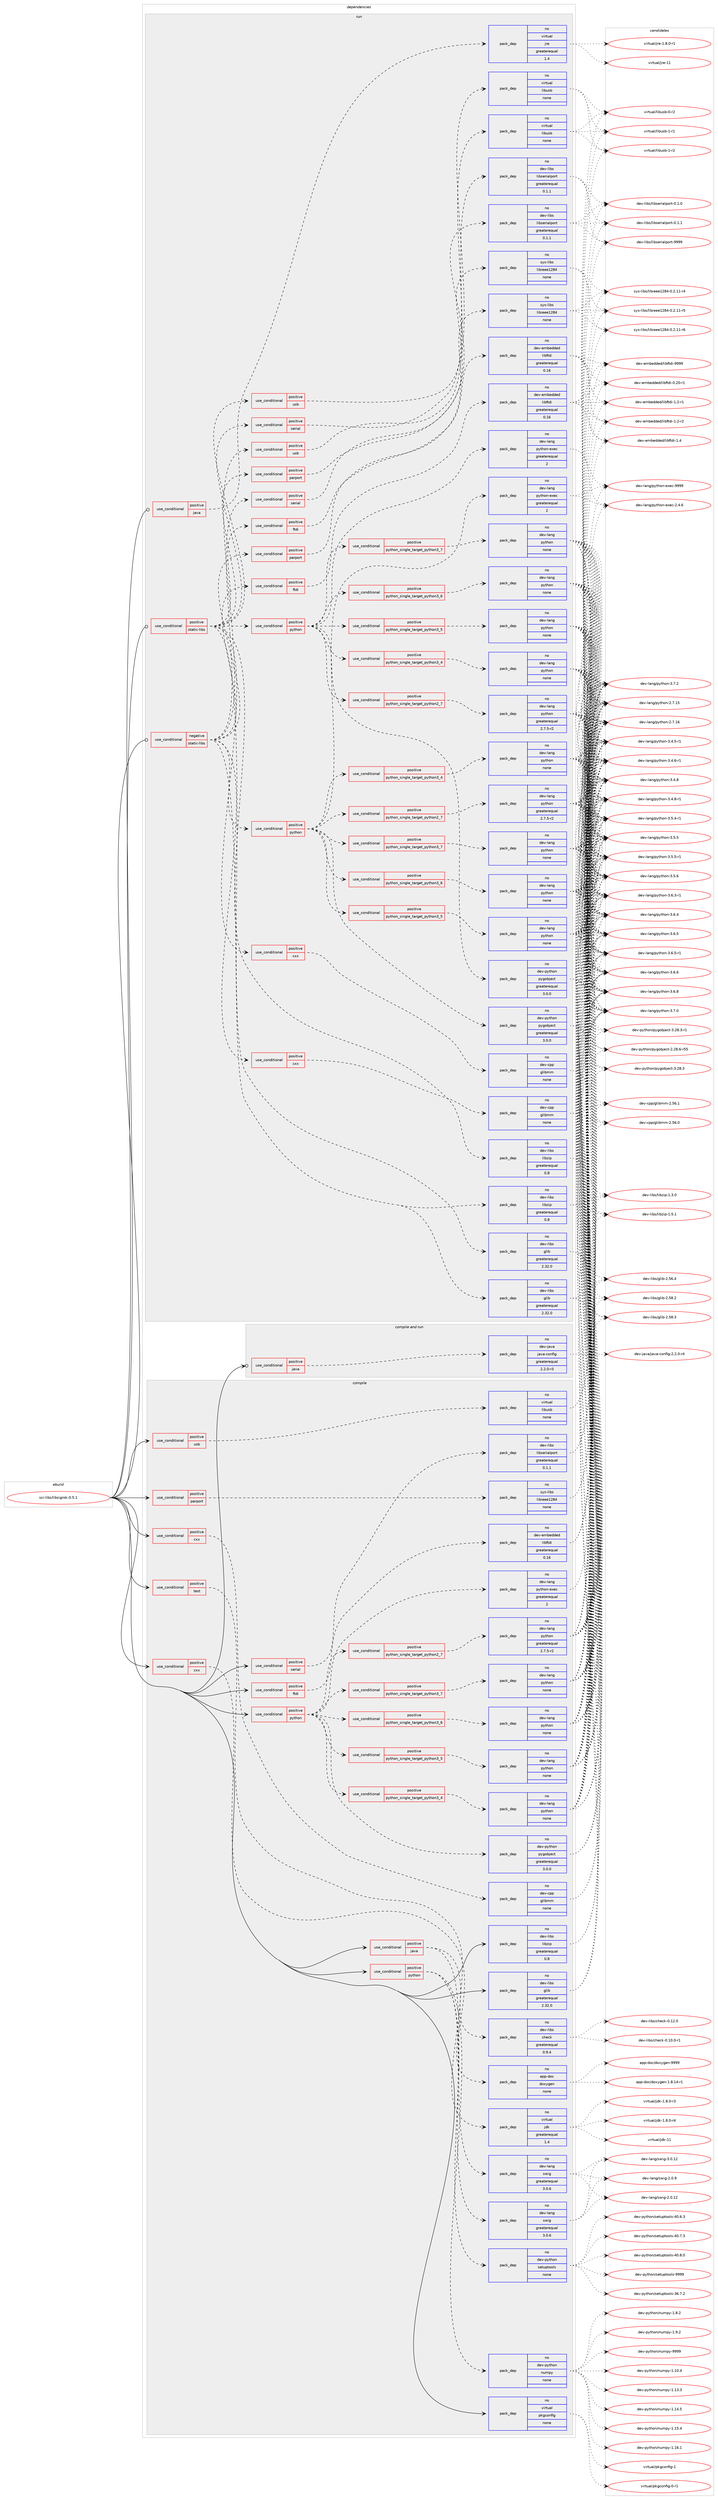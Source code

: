 digraph prolog {

# *************
# Graph options
# *************

newrank=true;
concentrate=true;
compound=true;
graph [rankdir=LR,fontname=Helvetica,fontsize=10,ranksep=1.5];#, ranksep=2.5, nodesep=0.2];
edge  [arrowhead=vee];
node  [fontname=Helvetica,fontsize=10];

# **********
# The ebuild
# **********

subgraph cluster_leftcol {
color=gray;
rank=same;
label=<<i>ebuild</i>>;
id [label="sci-libs/libsigrok-0.5.1", color=red, width=4, href="../sci-libs/libsigrok-0.5.1.svg"];
}

# ****************
# The dependencies
# ****************

subgraph cluster_midcol {
color=gray;
label=<<i>dependencies</i>>;
subgraph cluster_compile {
fillcolor="#eeeeee";
style=filled;
label=<<i>compile</i>>;
subgraph cond453602 {
dependency1694376 [label=<<TABLE BORDER="0" CELLBORDER="1" CELLSPACING="0" CELLPADDING="4"><TR><TD ROWSPAN="3" CELLPADDING="10">use_conditional</TD></TR><TR><TD>positive</TD></TR><TR><TD>cxx</TD></TR></TABLE>>, shape=none, color=red];
subgraph pack1213001 {
dependency1694377 [label=<<TABLE BORDER="0" CELLBORDER="1" CELLSPACING="0" CELLPADDING="4" WIDTH="220"><TR><TD ROWSPAN="6" CELLPADDING="30">pack_dep</TD></TR><TR><TD WIDTH="110">no</TD></TR><TR><TD>app-doc</TD></TR><TR><TD>doxygen</TD></TR><TR><TD>none</TD></TR><TR><TD></TD></TR></TABLE>>, shape=none, color=blue];
}
dependency1694376:e -> dependency1694377:w [weight=20,style="dashed",arrowhead="vee"];
}
id:e -> dependency1694376:w [weight=20,style="solid",arrowhead="vee"];
subgraph cond453603 {
dependency1694378 [label=<<TABLE BORDER="0" CELLBORDER="1" CELLSPACING="0" CELLPADDING="4"><TR><TD ROWSPAN="3" CELLPADDING="10">use_conditional</TD></TR><TR><TD>positive</TD></TR><TR><TD>cxx</TD></TR></TABLE>>, shape=none, color=red];
subgraph pack1213002 {
dependency1694379 [label=<<TABLE BORDER="0" CELLBORDER="1" CELLSPACING="0" CELLPADDING="4" WIDTH="220"><TR><TD ROWSPAN="6" CELLPADDING="30">pack_dep</TD></TR><TR><TD WIDTH="110">no</TD></TR><TR><TD>dev-cpp</TD></TR><TR><TD>glibmm</TD></TR><TR><TD>none</TD></TR><TR><TD></TD></TR></TABLE>>, shape=none, color=blue];
}
dependency1694378:e -> dependency1694379:w [weight=20,style="dashed",arrowhead="vee"];
}
id:e -> dependency1694378:w [weight=20,style="solid",arrowhead="vee"];
subgraph cond453604 {
dependency1694380 [label=<<TABLE BORDER="0" CELLBORDER="1" CELLSPACING="0" CELLPADDING="4"><TR><TD ROWSPAN="3" CELLPADDING="10">use_conditional</TD></TR><TR><TD>positive</TD></TR><TR><TD>ftdi</TD></TR></TABLE>>, shape=none, color=red];
subgraph pack1213003 {
dependency1694381 [label=<<TABLE BORDER="0" CELLBORDER="1" CELLSPACING="0" CELLPADDING="4" WIDTH="220"><TR><TD ROWSPAN="6" CELLPADDING="30">pack_dep</TD></TR><TR><TD WIDTH="110">no</TD></TR><TR><TD>dev-embedded</TD></TR><TR><TD>libftdi</TD></TR><TR><TD>greaterequal</TD></TR><TR><TD>0.16</TD></TR></TABLE>>, shape=none, color=blue];
}
dependency1694380:e -> dependency1694381:w [weight=20,style="dashed",arrowhead="vee"];
}
id:e -> dependency1694380:w [weight=20,style="solid",arrowhead="vee"];
subgraph cond453605 {
dependency1694382 [label=<<TABLE BORDER="0" CELLBORDER="1" CELLSPACING="0" CELLPADDING="4"><TR><TD ROWSPAN="3" CELLPADDING="10">use_conditional</TD></TR><TR><TD>positive</TD></TR><TR><TD>java</TD></TR></TABLE>>, shape=none, color=red];
subgraph pack1213004 {
dependency1694383 [label=<<TABLE BORDER="0" CELLBORDER="1" CELLSPACING="0" CELLPADDING="4" WIDTH="220"><TR><TD ROWSPAN="6" CELLPADDING="30">pack_dep</TD></TR><TR><TD WIDTH="110">no</TD></TR><TR><TD>dev-lang</TD></TR><TR><TD>swig</TD></TR><TR><TD>greaterequal</TD></TR><TR><TD>3.0.6</TD></TR></TABLE>>, shape=none, color=blue];
}
dependency1694382:e -> dependency1694383:w [weight=20,style="dashed",arrowhead="vee"];
subgraph pack1213005 {
dependency1694384 [label=<<TABLE BORDER="0" CELLBORDER="1" CELLSPACING="0" CELLPADDING="4" WIDTH="220"><TR><TD ROWSPAN="6" CELLPADDING="30">pack_dep</TD></TR><TR><TD WIDTH="110">no</TD></TR><TR><TD>virtual</TD></TR><TR><TD>jdk</TD></TR><TR><TD>greaterequal</TD></TR><TR><TD>1.4</TD></TR></TABLE>>, shape=none, color=blue];
}
dependency1694382:e -> dependency1694384:w [weight=20,style="dashed",arrowhead="vee"];
}
id:e -> dependency1694382:w [weight=20,style="solid",arrowhead="vee"];
subgraph cond453606 {
dependency1694385 [label=<<TABLE BORDER="0" CELLBORDER="1" CELLSPACING="0" CELLPADDING="4"><TR><TD ROWSPAN="3" CELLPADDING="10">use_conditional</TD></TR><TR><TD>positive</TD></TR><TR><TD>parport</TD></TR></TABLE>>, shape=none, color=red];
subgraph pack1213006 {
dependency1694386 [label=<<TABLE BORDER="0" CELLBORDER="1" CELLSPACING="0" CELLPADDING="4" WIDTH="220"><TR><TD ROWSPAN="6" CELLPADDING="30">pack_dep</TD></TR><TR><TD WIDTH="110">no</TD></TR><TR><TD>sys-libs</TD></TR><TR><TD>libieee1284</TD></TR><TR><TD>none</TD></TR><TR><TD></TD></TR></TABLE>>, shape=none, color=blue];
}
dependency1694385:e -> dependency1694386:w [weight=20,style="dashed",arrowhead="vee"];
}
id:e -> dependency1694385:w [weight=20,style="solid",arrowhead="vee"];
subgraph cond453607 {
dependency1694387 [label=<<TABLE BORDER="0" CELLBORDER="1" CELLSPACING="0" CELLPADDING="4"><TR><TD ROWSPAN="3" CELLPADDING="10">use_conditional</TD></TR><TR><TD>positive</TD></TR><TR><TD>python</TD></TR></TABLE>>, shape=none, color=red];
subgraph cond453608 {
dependency1694388 [label=<<TABLE BORDER="0" CELLBORDER="1" CELLSPACING="0" CELLPADDING="4"><TR><TD ROWSPAN="3" CELLPADDING="10">use_conditional</TD></TR><TR><TD>positive</TD></TR><TR><TD>python_single_target_python2_7</TD></TR></TABLE>>, shape=none, color=red];
subgraph pack1213007 {
dependency1694389 [label=<<TABLE BORDER="0" CELLBORDER="1" CELLSPACING="0" CELLPADDING="4" WIDTH="220"><TR><TD ROWSPAN="6" CELLPADDING="30">pack_dep</TD></TR><TR><TD WIDTH="110">no</TD></TR><TR><TD>dev-lang</TD></TR><TR><TD>python</TD></TR><TR><TD>greaterequal</TD></TR><TR><TD>2.7.5-r2</TD></TR></TABLE>>, shape=none, color=blue];
}
dependency1694388:e -> dependency1694389:w [weight=20,style="dashed",arrowhead="vee"];
}
dependency1694387:e -> dependency1694388:w [weight=20,style="dashed",arrowhead="vee"];
subgraph cond453609 {
dependency1694390 [label=<<TABLE BORDER="0" CELLBORDER="1" CELLSPACING="0" CELLPADDING="4"><TR><TD ROWSPAN="3" CELLPADDING="10">use_conditional</TD></TR><TR><TD>positive</TD></TR><TR><TD>python_single_target_python3_4</TD></TR></TABLE>>, shape=none, color=red];
subgraph pack1213008 {
dependency1694391 [label=<<TABLE BORDER="0" CELLBORDER="1" CELLSPACING="0" CELLPADDING="4" WIDTH="220"><TR><TD ROWSPAN="6" CELLPADDING="30">pack_dep</TD></TR><TR><TD WIDTH="110">no</TD></TR><TR><TD>dev-lang</TD></TR><TR><TD>python</TD></TR><TR><TD>none</TD></TR><TR><TD></TD></TR></TABLE>>, shape=none, color=blue];
}
dependency1694390:e -> dependency1694391:w [weight=20,style="dashed",arrowhead="vee"];
}
dependency1694387:e -> dependency1694390:w [weight=20,style="dashed",arrowhead="vee"];
subgraph cond453610 {
dependency1694392 [label=<<TABLE BORDER="0" CELLBORDER="1" CELLSPACING="0" CELLPADDING="4"><TR><TD ROWSPAN="3" CELLPADDING="10">use_conditional</TD></TR><TR><TD>positive</TD></TR><TR><TD>python_single_target_python3_5</TD></TR></TABLE>>, shape=none, color=red];
subgraph pack1213009 {
dependency1694393 [label=<<TABLE BORDER="0" CELLBORDER="1" CELLSPACING="0" CELLPADDING="4" WIDTH="220"><TR><TD ROWSPAN="6" CELLPADDING="30">pack_dep</TD></TR><TR><TD WIDTH="110">no</TD></TR><TR><TD>dev-lang</TD></TR><TR><TD>python</TD></TR><TR><TD>none</TD></TR><TR><TD></TD></TR></TABLE>>, shape=none, color=blue];
}
dependency1694392:e -> dependency1694393:w [weight=20,style="dashed",arrowhead="vee"];
}
dependency1694387:e -> dependency1694392:w [weight=20,style="dashed",arrowhead="vee"];
subgraph cond453611 {
dependency1694394 [label=<<TABLE BORDER="0" CELLBORDER="1" CELLSPACING="0" CELLPADDING="4"><TR><TD ROWSPAN="3" CELLPADDING="10">use_conditional</TD></TR><TR><TD>positive</TD></TR><TR><TD>python_single_target_python3_6</TD></TR></TABLE>>, shape=none, color=red];
subgraph pack1213010 {
dependency1694395 [label=<<TABLE BORDER="0" CELLBORDER="1" CELLSPACING="0" CELLPADDING="4" WIDTH="220"><TR><TD ROWSPAN="6" CELLPADDING="30">pack_dep</TD></TR><TR><TD WIDTH="110">no</TD></TR><TR><TD>dev-lang</TD></TR><TR><TD>python</TD></TR><TR><TD>none</TD></TR><TR><TD></TD></TR></TABLE>>, shape=none, color=blue];
}
dependency1694394:e -> dependency1694395:w [weight=20,style="dashed",arrowhead="vee"];
}
dependency1694387:e -> dependency1694394:w [weight=20,style="dashed",arrowhead="vee"];
subgraph cond453612 {
dependency1694396 [label=<<TABLE BORDER="0" CELLBORDER="1" CELLSPACING="0" CELLPADDING="4"><TR><TD ROWSPAN="3" CELLPADDING="10">use_conditional</TD></TR><TR><TD>positive</TD></TR><TR><TD>python_single_target_python3_7</TD></TR></TABLE>>, shape=none, color=red];
subgraph pack1213011 {
dependency1694397 [label=<<TABLE BORDER="0" CELLBORDER="1" CELLSPACING="0" CELLPADDING="4" WIDTH="220"><TR><TD ROWSPAN="6" CELLPADDING="30">pack_dep</TD></TR><TR><TD WIDTH="110">no</TD></TR><TR><TD>dev-lang</TD></TR><TR><TD>python</TD></TR><TR><TD>none</TD></TR><TR><TD></TD></TR></TABLE>>, shape=none, color=blue];
}
dependency1694396:e -> dependency1694397:w [weight=20,style="dashed",arrowhead="vee"];
}
dependency1694387:e -> dependency1694396:w [weight=20,style="dashed",arrowhead="vee"];
subgraph pack1213012 {
dependency1694398 [label=<<TABLE BORDER="0" CELLBORDER="1" CELLSPACING="0" CELLPADDING="4" WIDTH="220"><TR><TD ROWSPAN="6" CELLPADDING="30">pack_dep</TD></TR><TR><TD WIDTH="110">no</TD></TR><TR><TD>dev-lang</TD></TR><TR><TD>python-exec</TD></TR><TR><TD>greaterequal</TD></TR><TR><TD>2</TD></TR></TABLE>>, shape=none, color=blue];
}
dependency1694387:e -> dependency1694398:w [weight=20,style="dashed",arrowhead="vee"];
subgraph pack1213013 {
dependency1694399 [label=<<TABLE BORDER="0" CELLBORDER="1" CELLSPACING="0" CELLPADDING="4" WIDTH="220"><TR><TD ROWSPAN="6" CELLPADDING="30">pack_dep</TD></TR><TR><TD WIDTH="110">no</TD></TR><TR><TD>dev-python</TD></TR><TR><TD>pygobject</TD></TR><TR><TD>greaterequal</TD></TR><TR><TD>3.0.0</TD></TR></TABLE>>, shape=none, color=blue];
}
dependency1694387:e -> dependency1694399:w [weight=20,style="dashed",arrowhead="vee"];
}
id:e -> dependency1694387:w [weight=20,style="solid",arrowhead="vee"];
subgraph cond453613 {
dependency1694400 [label=<<TABLE BORDER="0" CELLBORDER="1" CELLSPACING="0" CELLPADDING="4"><TR><TD ROWSPAN="3" CELLPADDING="10">use_conditional</TD></TR><TR><TD>positive</TD></TR><TR><TD>python</TD></TR></TABLE>>, shape=none, color=red];
subgraph pack1213014 {
dependency1694401 [label=<<TABLE BORDER="0" CELLBORDER="1" CELLSPACING="0" CELLPADDING="4" WIDTH="220"><TR><TD ROWSPAN="6" CELLPADDING="30">pack_dep</TD></TR><TR><TD WIDTH="110">no</TD></TR><TR><TD>dev-python</TD></TR><TR><TD>setuptools</TD></TR><TR><TD>none</TD></TR><TR><TD></TD></TR></TABLE>>, shape=none, color=blue];
}
dependency1694400:e -> dependency1694401:w [weight=20,style="dashed",arrowhead="vee"];
subgraph pack1213015 {
dependency1694402 [label=<<TABLE BORDER="0" CELLBORDER="1" CELLSPACING="0" CELLPADDING="4" WIDTH="220"><TR><TD ROWSPAN="6" CELLPADDING="30">pack_dep</TD></TR><TR><TD WIDTH="110">no</TD></TR><TR><TD>dev-python</TD></TR><TR><TD>numpy</TD></TR><TR><TD>none</TD></TR><TR><TD></TD></TR></TABLE>>, shape=none, color=blue];
}
dependency1694400:e -> dependency1694402:w [weight=20,style="dashed",arrowhead="vee"];
subgraph pack1213016 {
dependency1694403 [label=<<TABLE BORDER="0" CELLBORDER="1" CELLSPACING="0" CELLPADDING="4" WIDTH="220"><TR><TD ROWSPAN="6" CELLPADDING="30">pack_dep</TD></TR><TR><TD WIDTH="110">no</TD></TR><TR><TD>dev-lang</TD></TR><TR><TD>swig</TD></TR><TR><TD>greaterequal</TD></TR><TR><TD>3.0.6</TD></TR></TABLE>>, shape=none, color=blue];
}
dependency1694400:e -> dependency1694403:w [weight=20,style="dashed",arrowhead="vee"];
}
id:e -> dependency1694400:w [weight=20,style="solid",arrowhead="vee"];
subgraph cond453614 {
dependency1694404 [label=<<TABLE BORDER="0" CELLBORDER="1" CELLSPACING="0" CELLPADDING="4"><TR><TD ROWSPAN="3" CELLPADDING="10">use_conditional</TD></TR><TR><TD>positive</TD></TR><TR><TD>serial</TD></TR></TABLE>>, shape=none, color=red];
subgraph pack1213017 {
dependency1694405 [label=<<TABLE BORDER="0" CELLBORDER="1" CELLSPACING="0" CELLPADDING="4" WIDTH="220"><TR><TD ROWSPAN="6" CELLPADDING="30">pack_dep</TD></TR><TR><TD WIDTH="110">no</TD></TR><TR><TD>dev-libs</TD></TR><TR><TD>libserialport</TD></TR><TR><TD>greaterequal</TD></TR><TR><TD>0.1.1</TD></TR></TABLE>>, shape=none, color=blue];
}
dependency1694404:e -> dependency1694405:w [weight=20,style="dashed",arrowhead="vee"];
}
id:e -> dependency1694404:w [weight=20,style="solid",arrowhead="vee"];
subgraph cond453615 {
dependency1694406 [label=<<TABLE BORDER="0" CELLBORDER="1" CELLSPACING="0" CELLPADDING="4"><TR><TD ROWSPAN="3" CELLPADDING="10">use_conditional</TD></TR><TR><TD>positive</TD></TR><TR><TD>test</TD></TR></TABLE>>, shape=none, color=red];
subgraph pack1213018 {
dependency1694407 [label=<<TABLE BORDER="0" CELLBORDER="1" CELLSPACING="0" CELLPADDING="4" WIDTH="220"><TR><TD ROWSPAN="6" CELLPADDING="30">pack_dep</TD></TR><TR><TD WIDTH="110">no</TD></TR><TR><TD>dev-libs</TD></TR><TR><TD>check</TD></TR><TR><TD>greaterequal</TD></TR><TR><TD>0.9.4</TD></TR></TABLE>>, shape=none, color=blue];
}
dependency1694406:e -> dependency1694407:w [weight=20,style="dashed",arrowhead="vee"];
}
id:e -> dependency1694406:w [weight=20,style="solid",arrowhead="vee"];
subgraph cond453616 {
dependency1694408 [label=<<TABLE BORDER="0" CELLBORDER="1" CELLSPACING="0" CELLPADDING="4"><TR><TD ROWSPAN="3" CELLPADDING="10">use_conditional</TD></TR><TR><TD>positive</TD></TR><TR><TD>usb</TD></TR></TABLE>>, shape=none, color=red];
subgraph pack1213019 {
dependency1694409 [label=<<TABLE BORDER="0" CELLBORDER="1" CELLSPACING="0" CELLPADDING="4" WIDTH="220"><TR><TD ROWSPAN="6" CELLPADDING="30">pack_dep</TD></TR><TR><TD WIDTH="110">no</TD></TR><TR><TD>virtual</TD></TR><TR><TD>libusb</TD></TR><TR><TD>none</TD></TR><TR><TD></TD></TR></TABLE>>, shape=none, color=blue];
}
dependency1694408:e -> dependency1694409:w [weight=20,style="dashed",arrowhead="vee"];
}
id:e -> dependency1694408:w [weight=20,style="solid",arrowhead="vee"];
subgraph pack1213020 {
dependency1694410 [label=<<TABLE BORDER="0" CELLBORDER="1" CELLSPACING="0" CELLPADDING="4" WIDTH="220"><TR><TD ROWSPAN="6" CELLPADDING="30">pack_dep</TD></TR><TR><TD WIDTH="110">no</TD></TR><TR><TD>dev-libs</TD></TR><TR><TD>glib</TD></TR><TR><TD>greaterequal</TD></TR><TR><TD>2.32.0</TD></TR></TABLE>>, shape=none, color=blue];
}
id:e -> dependency1694410:w [weight=20,style="solid",arrowhead="vee"];
subgraph pack1213021 {
dependency1694411 [label=<<TABLE BORDER="0" CELLBORDER="1" CELLSPACING="0" CELLPADDING="4" WIDTH="220"><TR><TD ROWSPAN="6" CELLPADDING="30">pack_dep</TD></TR><TR><TD WIDTH="110">no</TD></TR><TR><TD>dev-libs</TD></TR><TR><TD>libzip</TD></TR><TR><TD>greaterequal</TD></TR><TR><TD>0.8</TD></TR></TABLE>>, shape=none, color=blue];
}
id:e -> dependency1694411:w [weight=20,style="solid",arrowhead="vee"];
subgraph pack1213022 {
dependency1694412 [label=<<TABLE BORDER="0" CELLBORDER="1" CELLSPACING="0" CELLPADDING="4" WIDTH="220"><TR><TD ROWSPAN="6" CELLPADDING="30">pack_dep</TD></TR><TR><TD WIDTH="110">no</TD></TR><TR><TD>virtual</TD></TR><TR><TD>pkgconfig</TD></TR><TR><TD>none</TD></TR><TR><TD></TD></TR></TABLE>>, shape=none, color=blue];
}
id:e -> dependency1694412:w [weight=20,style="solid",arrowhead="vee"];
}
subgraph cluster_compileandrun {
fillcolor="#eeeeee";
style=filled;
label=<<i>compile and run</i>>;
subgraph cond453617 {
dependency1694413 [label=<<TABLE BORDER="0" CELLBORDER="1" CELLSPACING="0" CELLPADDING="4"><TR><TD ROWSPAN="3" CELLPADDING="10">use_conditional</TD></TR><TR><TD>positive</TD></TR><TR><TD>java</TD></TR></TABLE>>, shape=none, color=red];
subgraph pack1213023 {
dependency1694414 [label=<<TABLE BORDER="0" CELLBORDER="1" CELLSPACING="0" CELLPADDING="4" WIDTH="220"><TR><TD ROWSPAN="6" CELLPADDING="30">pack_dep</TD></TR><TR><TD WIDTH="110">no</TD></TR><TR><TD>dev-java</TD></TR><TR><TD>java-config</TD></TR><TR><TD>greaterequal</TD></TR><TR><TD>2.2.0-r3</TD></TR></TABLE>>, shape=none, color=blue];
}
dependency1694413:e -> dependency1694414:w [weight=20,style="dashed",arrowhead="vee"];
}
id:e -> dependency1694413:w [weight=20,style="solid",arrowhead="odotvee"];
}
subgraph cluster_run {
fillcolor="#eeeeee";
style=filled;
label=<<i>run</i>>;
subgraph cond453618 {
dependency1694415 [label=<<TABLE BORDER="0" CELLBORDER="1" CELLSPACING="0" CELLPADDING="4"><TR><TD ROWSPAN="3" CELLPADDING="10">use_conditional</TD></TR><TR><TD>negative</TD></TR><TR><TD>static-libs</TD></TR></TABLE>>, shape=none, color=red];
subgraph pack1213024 {
dependency1694416 [label=<<TABLE BORDER="0" CELLBORDER="1" CELLSPACING="0" CELLPADDING="4" WIDTH="220"><TR><TD ROWSPAN="6" CELLPADDING="30">pack_dep</TD></TR><TR><TD WIDTH="110">no</TD></TR><TR><TD>dev-libs</TD></TR><TR><TD>glib</TD></TR><TR><TD>greaterequal</TD></TR><TR><TD>2.32.0</TD></TR></TABLE>>, shape=none, color=blue];
}
dependency1694415:e -> dependency1694416:w [weight=20,style="dashed",arrowhead="vee"];
subgraph pack1213025 {
dependency1694417 [label=<<TABLE BORDER="0" CELLBORDER="1" CELLSPACING="0" CELLPADDING="4" WIDTH="220"><TR><TD ROWSPAN="6" CELLPADDING="30">pack_dep</TD></TR><TR><TD WIDTH="110">no</TD></TR><TR><TD>dev-libs</TD></TR><TR><TD>libzip</TD></TR><TR><TD>greaterequal</TD></TR><TR><TD>0.8</TD></TR></TABLE>>, shape=none, color=blue];
}
dependency1694415:e -> dependency1694417:w [weight=20,style="dashed",arrowhead="vee"];
subgraph cond453619 {
dependency1694418 [label=<<TABLE BORDER="0" CELLBORDER="1" CELLSPACING="0" CELLPADDING="4"><TR><TD ROWSPAN="3" CELLPADDING="10">use_conditional</TD></TR><TR><TD>positive</TD></TR><TR><TD>cxx</TD></TR></TABLE>>, shape=none, color=red];
subgraph pack1213026 {
dependency1694419 [label=<<TABLE BORDER="0" CELLBORDER="1" CELLSPACING="0" CELLPADDING="4" WIDTH="220"><TR><TD ROWSPAN="6" CELLPADDING="30">pack_dep</TD></TR><TR><TD WIDTH="110">no</TD></TR><TR><TD>dev-cpp</TD></TR><TR><TD>glibmm</TD></TR><TR><TD>none</TD></TR><TR><TD></TD></TR></TABLE>>, shape=none, color=blue];
}
dependency1694418:e -> dependency1694419:w [weight=20,style="dashed",arrowhead="vee"];
}
dependency1694415:e -> dependency1694418:w [weight=20,style="dashed",arrowhead="vee"];
subgraph cond453620 {
dependency1694420 [label=<<TABLE BORDER="0" CELLBORDER="1" CELLSPACING="0" CELLPADDING="4"><TR><TD ROWSPAN="3" CELLPADDING="10">use_conditional</TD></TR><TR><TD>positive</TD></TR><TR><TD>python</TD></TR></TABLE>>, shape=none, color=red];
subgraph cond453621 {
dependency1694421 [label=<<TABLE BORDER="0" CELLBORDER="1" CELLSPACING="0" CELLPADDING="4"><TR><TD ROWSPAN="3" CELLPADDING="10">use_conditional</TD></TR><TR><TD>positive</TD></TR><TR><TD>python_single_target_python2_7</TD></TR></TABLE>>, shape=none, color=red];
subgraph pack1213027 {
dependency1694422 [label=<<TABLE BORDER="0" CELLBORDER="1" CELLSPACING="0" CELLPADDING="4" WIDTH="220"><TR><TD ROWSPAN="6" CELLPADDING="30">pack_dep</TD></TR><TR><TD WIDTH="110">no</TD></TR><TR><TD>dev-lang</TD></TR><TR><TD>python</TD></TR><TR><TD>greaterequal</TD></TR><TR><TD>2.7.5-r2</TD></TR></TABLE>>, shape=none, color=blue];
}
dependency1694421:e -> dependency1694422:w [weight=20,style="dashed",arrowhead="vee"];
}
dependency1694420:e -> dependency1694421:w [weight=20,style="dashed",arrowhead="vee"];
subgraph cond453622 {
dependency1694423 [label=<<TABLE BORDER="0" CELLBORDER="1" CELLSPACING="0" CELLPADDING="4"><TR><TD ROWSPAN="3" CELLPADDING="10">use_conditional</TD></TR><TR><TD>positive</TD></TR><TR><TD>python_single_target_python3_4</TD></TR></TABLE>>, shape=none, color=red];
subgraph pack1213028 {
dependency1694424 [label=<<TABLE BORDER="0" CELLBORDER="1" CELLSPACING="0" CELLPADDING="4" WIDTH="220"><TR><TD ROWSPAN="6" CELLPADDING="30">pack_dep</TD></TR><TR><TD WIDTH="110">no</TD></TR><TR><TD>dev-lang</TD></TR><TR><TD>python</TD></TR><TR><TD>none</TD></TR><TR><TD></TD></TR></TABLE>>, shape=none, color=blue];
}
dependency1694423:e -> dependency1694424:w [weight=20,style="dashed",arrowhead="vee"];
}
dependency1694420:e -> dependency1694423:w [weight=20,style="dashed",arrowhead="vee"];
subgraph cond453623 {
dependency1694425 [label=<<TABLE BORDER="0" CELLBORDER="1" CELLSPACING="0" CELLPADDING="4"><TR><TD ROWSPAN="3" CELLPADDING="10">use_conditional</TD></TR><TR><TD>positive</TD></TR><TR><TD>python_single_target_python3_5</TD></TR></TABLE>>, shape=none, color=red];
subgraph pack1213029 {
dependency1694426 [label=<<TABLE BORDER="0" CELLBORDER="1" CELLSPACING="0" CELLPADDING="4" WIDTH="220"><TR><TD ROWSPAN="6" CELLPADDING="30">pack_dep</TD></TR><TR><TD WIDTH="110">no</TD></TR><TR><TD>dev-lang</TD></TR><TR><TD>python</TD></TR><TR><TD>none</TD></TR><TR><TD></TD></TR></TABLE>>, shape=none, color=blue];
}
dependency1694425:e -> dependency1694426:w [weight=20,style="dashed",arrowhead="vee"];
}
dependency1694420:e -> dependency1694425:w [weight=20,style="dashed",arrowhead="vee"];
subgraph cond453624 {
dependency1694427 [label=<<TABLE BORDER="0" CELLBORDER="1" CELLSPACING="0" CELLPADDING="4"><TR><TD ROWSPAN="3" CELLPADDING="10">use_conditional</TD></TR><TR><TD>positive</TD></TR><TR><TD>python_single_target_python3_6</TD></TR></TABLE>>, shape=none, color=red];
subgraph pack1213030 {
dependency1694428 [label=<<TABLE BORDER="0" CELLBORDER="1" CELLSPACING="0" CELLPADDING="4" WIDTH="220"><TR><TD ROWSPAN="6" CELLPADDING="30">pack_dep</TD></TR><TR><TD WIDTH="110">no</TD></TR><TR><TD>dev-lang</TD></TR><TR><TD>python</TD></TR><TR><TD>none</TD></TR><TR><TD></TD></TR></TABLE>>, shape=none, color=blue];
}
dependency1694427:e -> dependency1694428:w [weight=20,style="dashed",arrowhead="vee"];
}
dependency1694420:e -> dependency1694427:w [weight=20,style="dashed",arrowhead="vee"];
subgraph cond453625 {
dependency1694429 [label=<<TABLE BORDER="0" CELLBORDER="1" CELLSPACING="0" CELLPADDING="4"><TR><TD ROWSPAN="3" CELLPADDING="10">use_conditional</TD></TR><TR><TD>positive</TD></TR><TR><TD>python_single_target_python3_7</TD></TR></TABLE>>, shape=none, color=red];
subgraph pack1213031 {
dependency1694430 [label=<<TABLE BORDER="0" CELLBORDER="1" CELLSPACING="0" CELLPADDING="4" WIDTH="220"><TR><TD ROWSPAN="6" CELLPADDING="30">pack_dep</TD></TR><TR><TD WIDTH="110">no</TD></TR><TR><TD>dev-lang</TD></TR><TR><TD>python</TD></TR><TR><TD>none</TD></TR><TR><TD></TD></TR></TABLE>>, shape=none, color=blue];
}
dependency1694429:e -> dependency1694430:w [weight=20,style="dashed",arrowhead="vee"];
}
dependency1694420:e -> dependency1694429:w [weight=20,style="dashed",arrowhead="vee"];
subgraph pack1213032 {
dependency1694431 [label=<<TABLE BORDER="0" CELLBORDER="1" CELLSPACING="0" CELLPADDING="4" WIDTH="220"><TR><TD ROWSPAN="6" CELLPADDING="30">pack_dep</TD></TR><TR><TD WIDTH="110">no</TD></TR><TR><TD>dev-lang</TD></TR><TR><TD>python-exec</TD></TR><TR><TD>greaterequal</TD></TR><TR><TD>2</TD></TR></TABLE>>, shape=none, color=blue];
}
dependency1694420:e -> dependency1694431:w [weight=20,style="dashed",arrowhead="vee"];
subgraph pack1213033 {
dependency1694432 [label=<<TABLE BORDER="0" CELLBORDER="1" CELLSPACING="0" CELLPADDING="4" WIDTH="220"><TR><TD ROWSPAN="6" CELLPADDING="30">pack_dep</TD></TR><TR><TD WIDTH="110">no</TD></TR><TR><TD>dev-python</TD></TR><TR><TD>pygobject</TD></TR><TR><TD>greaterequal</TD></TR><TR><TD>3.0.0</TD></TR></TABLE>>, shape=none, color=blue];
}
dependency1694420:e -> dependency1694432:w [weight=20,style="dashed",arrowhead="vee"];
}
dependency1694415:e -> dependency1694420:w [weight=20,style="dashed",arrowhead="vee"];
subgraph cond453626 {
dependency1694433 [label=<<TABLE BORDER="0" CELLBORDER="1" CELLSPACING="0" CELLPADDING="4"><TR><TD ROWSPAN="3" CELLPADDING="10">use_conditional</TD></TR><TR><TD>positive</TD></TR><TR><TD>ftdi</TD></TR></TABLE>>, shape=none, color=red];
subgraph pack1213034 {
dependency1694434 [label=<<TABLE BORDER="0" CELLBORDER="1" CELLSPACING="0" CELLPADDING="4" WIDTH="220"><TR><TD ROWSPAN="6" CELLPADDING="30">pack_dep</TD></TR><TR><TD WIDTH="110">no</TD></TR><TR><TD>dev-embedded</TD></TR><TR><TD>libftdi</TD></TR><TR><TD>greaterequal</TD></TR><TR><TD>0.16</TD></TR></TABLE>>, shape=none, color=blue];
}
dependency1694433:e -> dependency1694434:w [weight=20,style="dashed",arrowhead="vee"];
}
dependency1694415:e -> dependency1694433:w [weight=20,style="dashed",arrowhead="vee"];
subgraph cond453627 {
dependency1694435 [label=<<TABLE BORDER="0" CELLBORDER="1" CELLSPACING="0" CELLPADDING="4"><TR><TD ROWSPAN="3" CELLPADDING="10">use_conditional</TD></TR><TR><TD>positive</TD></TR><TR><TD>parport</TD></TR></TABLE>>, shape=none, color=red];
subgraph pack1213035 {
dependency1694436 [label=<<TABLE BORDER="0" CELLBORDER="1" CELLSPACING="0" CELLPADDING="4" WIDTH="220"><TR><TD ROWSPAN="6" CELLPADDING="30">pack_dep</TD></TR><TR><TD WIDTH="110">no</TD></TR><TR><TD>sys-libs</TD></TR><TR><TD>libieee1284</TD></TR><TR><TD>none</TD></TR><TR><TD></TD></TR></TABLE>>, shape=none, color=blue];
}
dependency1694435:e -> dependency1694436:w [weight=20,style="dashed",arrowhead="vee"];
}
dependency1694415:e -> dependency1694435:w [weight=20,style="dashed",arrowhead="vee"];
subgraph cond453628 {
dependency1694437 [label=<<TABLE BORDER="0" CELLBORDER="1" CELLSPACING="0" CELLPADDING="4"><TR><TD ROWSPAN="3" CELLPADDING="10">use_conditional</TD></TR><TR><TD>positive</TD></TR><TR><TD>serial</TD></TR></TABLE>>, shape=none, color=red];
subgraph pack1213036 {
dependency1694438 [label=<<TABLE BORDER="0" CELLBORDER="1" CELLSPACING="0" CELLPADDING="4" WIDTH="220"><TR><TD ROWSPAN="6" CELLPADDING="30">pack_dep</TD></TR><TR><TD WIDTH="110">no</TD></TR><TR><TD>dev-libs</TD></TR><TR><TD>libserialport</TD></TR><TR><TD>greaterequal</TD></TR><TR><TD>0.1.1</TD></TR></TABLE>>, shape=none, color=blue];
}
dependency1694437:e -> dependency1694438:w [weight=20,style="dashed",arrowhead="vee"];
}
dependency1694415:e -> dependency1694437:w [weight=20,style="dashed",arrowhead="vee"];
subgraph cond453629 {
dependency1694439 [label=<<TABLE BORDER="0" CELLBORDER="1" CELLSPACING="0" CELLPADDING="4"><TR><TD ROWSPAN="3" CELLPADDING="10">use_conditional</TD></TR><TR><TD>positive</TD></TR><TR><TD>usb</TD></TR></TABLE>>, shape=none, color=red];
subgraph pack1213037 {
dependency1694440 [label=<<TABLE BORDER="0" CELLBORDER="1" CELLSPACING="0" CELLPADDING="4" WIDTH="220"><TR><TD ROWSPAN="6" CELLPADDING="30">pack_dep</TD></TR><TR><TD WIDTH="110">no</TD></TR><TR><TD>virtual</TD></TR><TR><TD>libusb</TD></TR><TR><TD>none</TD></TR><TR><TD></TD></TR></TABLE>>, shape=none, color=blue];
}
dependency1694439:e -> dependency1694440:w [weight=20,style="dashed",arrowhead="vee"];
}
dependency1694415:e -> dependency1694439:w [weight=20,style="dashed",arrowhead="vee"];
}
id:e -> dependency1694415:w [weight=20,style="solid",arrowhead="odot"];
subgraph cond453630 {
dependency1694441 [label=<<TABLE BORDER="0" CELLBORDER="1" CELLSPACING="0" CELLPADDING="4"><TR><TD ROWSPAN="3" CELLPADDING="10">use_conditional</TD></TR><TR><TD>positive</TD></TR><TR><TD>java</TD></TR></TABLE>>, shape=none, color=red];
subgraph pack1213038 {
dependency1694442 [label=<<TABLE BORDER="0" CELLBORDER="1" CELLSPACING="0" CELLPADDING="4" WIDTH="220"><TR><TD ROWSPAN="6" CELLPADDING="30">pack_dep</TD></TR><TR><TD WIDTH="110">no</TD></TR><TR><TD>virtual</TD></TR><TR><TD>jre</TD></TR><TR><TD>greaterequal</TD></TR><TR><TD>1.4</TD></TR></TABLE>>, shape=none, color=blue];
}
dependency1694441:e -> dependency1694442:w [weight=20,style="dashed",arrowhead="vee"];
}
id:e -> dependency1694441:w [weight=20,style="solid",arrowhead="odot"];
subgraph cond453631 {
dependency1694443 [label=<<TABLE BORDER="0" CELLBORDER="1" CELLSPACING="0" CELLPADDING="4"><TR><TD ROWSPAN="3" CELLPADDING="10">use_conditional</TD></TR><TR><TD>positive</TD></TR><TR><TD>static-libs</TD></TR></TABLE>>, shape=none, color=red];
subgraph pack1213039 {
dependency1694444 [label=<<TABLE BORDER="0" CELLBORDER="1" CELLSPACING="0" CELLPADDING="4" WIDTH="220"><TR><TD ROWSPAN="6" CELLPADDING="30">pack_dep</TD></TR><TR><TD WIDTH="110">no</TD></TR><TR><TD>dev-libs</TD></TR><TR><TD>glib</TD></TR><TR><TD>greaterequal</TD></TR><TR><TD>2.32.0</TD></TR></TABLE>>, shape=none, color=blue];
}
dependency1694443:e -> dependency1694444:w [weight=20,style="dashed",arrowhead="vee"];
subgraph pack1213040 {
dependency1694445 [label=<<TABLE BORDER="0" CELLBORDER="1" CELLSPACING="0" CELLPADDING="4" WIDTH="220"><TR><TD ROWSPAN="6" CELLPADDING="30">pack_dep</TD></TR><TR><TD WIDTH="110">no</TD></TR><TR><TD>dev-libs</TD></TR><TR><TD>libzip</TD></TR><TR><TD>greaterequal</TD></TR><TR><TD>0.8</TD></TR></TABLE>>, shape=none, color=blue];
}
dependency1694443:e -> dependency1694445:w [weight=20,style="dashed",arrowhead="vee"];
subgraph cond453632 {
dependency1694446 [label=<<TABLE BORDER="0" CELLBORDER="1" CELLSPACING="0" CELLPADDING="4"><TR><TD ROWSPAN="3" CELLPADDING="10">use_conditional</TD></TR><TR><TD>positive</TD></TR><TR><TD>cxx</TD></TR></TABLE>>, shape=none, color=red];
subgraph pack1213041 {
dependency1694447 [label=<<TABLE BORDER="0" CELLBORDER="1" CELLSPACING="0" CELLPADDING="4" WIDTH="220"><TR><TD ROWSPAN="6" CELLPADDING="30">pack_dep</TD></TR><TR><TD WIDTH="110">no</TD></TR><TR><TD>dev-cpp</TD></TR><TR><TD>glibmm</TD></TR><TR><TD>none</TD></TR><TR><TD></TD></TR></TABLE>>, shape=none, color=blue];
}
dependency1694446:e -> dependency1694447:w [weight=20,style="dashed",arrowhead="vee"];
}
dependency1694443:e -> dependency1694446:w [weight=20,style="dashed",arrowhead="vee"];
subgraph cond453633 {
dependency1694448 [label=<<TABLE BORDER="0" CELLBORDER="1" CELLSPACING="0" CELLPADDING="4"><TR><TD ROWSPAN="3" CELLPADDING="10">use_conditional</TD></TR><TR><TD>positive</TD></TR><TR><TD>python</TD></TR></TABLE>>, shape=none, color=red];
subgraph cond453634 {
dependency1694449 [label=<<TABLE BORDER="0" CELLBORDER="1" CELLSPACING="0" CELLPADDING="4"><TR><TD ROWSPAN="3" CELLPADDING="10">use_conditional</TD></TR><TR><TD>positive</TD></TR><TR><TD>python_single_target_python2_7</TD></TR></TABLE>>, shape=none, color=red];
subgraph pack1213042 {
dependency1694450 [label=<<TABLE BORDER="0" CELLBORDER="1" CELLSPACING="0" CELLPADDING="4" WIDTH="220"><TR><TD ROWSPAN="6" CELLPADDING="30">pack_dep</TD></TR><TR><TD WIDTH="110">no</TD></TR><TR><TD>dev-lang</TD></TR><TR><TD>python</TD></TR><TR><TD>greaterequal</TD></TR><TR><TD>2.7.5-r2</TD></TR></TABLE>>, shape=none, color=blue];
}
dependency1694449:e -> dependency1694450:w [weight=20,style="dashed",arrowhead="vee"];
}
dependency1694448:e -> dependency1694449:w [weight=20,style="dashed",arrowhead="vee"];
subgraph cond453635 {
dependency1694451 [label=<<TABLE BORDER="0" CELLBORDER="1" CELLSPACING="0" CELLPADDING="4"><TR><TD ROWSPAN="3" CELLPADDING="10">use_conditional</TD></TR><TR><TD>positive</TD></TR><TR><TD>python_single_target_python3_4</TD></TR></TABLE>>, shape=none, color=red];
subgraph pack1213043 {
dependency1694452 [label=<<TABLE BORDER="0" CELLBORDER="1" CELLSPACING="0" CELLPADDING="4" WIDTH="220"><TR><TD ROWSPAN="6" CELLPADDING="30">pack_dep</TD></TR><TR><TD WIDTH="110">no</TD></TR><TR><TD>dev-lang</TD></TR><TR><TD>python</TD></TR><TR><TD>none</TD></TR><TR><TD></TD></TR></TABLE>>, shape=none, color=blue];
}
dependency1694451:e -> dependency1694452:w [weight=20,style="dashed",arrowhead="vee"];
}
dependency1694448:e -> dependency1694451:w [weight=20,style="dashed",arrowhead="vee"];
subgraph cond453636 {
dependency1694453 [label=<<TABLE BORDER="0" CELLBORDER="1" CELLSPACING="0" CELLPADDING="4"><TR><TD ROWSPAN="3" CELLPADDING="10">use_conditional</TD></TR><TR><TD>positive</TD></TR><TR><TD>python_single_target_python3_5</TD></TR></TABLE>>, shape=none, color=red];
subgraph pack1213044 {
dependency1694454 [label=<<TABLE BORDER="0" CELLBORDER="1" CELLSPACING="0" CELLPADDING="4" WIDTH="220"><TR><TD ROWSPAN="6" CELLPADDING="30">pack_dep</TD></TR><TR><TD WIDTH="110">no</TD></TR><TR><TD>dev-lang</TD></TR><TR><TD>python</TD></TR><TR><TD>none</TD></TR><TR><TD></TD></TR></TABLE>>, shape=none, color=blue];
}
dependency1694453:e -> dependency1694454:w [weight=20,style="dashed",arrowhead="vee"];
}
dependency1694448:e -> dependency1694453:w [weight=20,style="dashed",arrowhead="vee"];
subgraph cond453637 {
dependency1694455 [label=<<TABLE BORDER="0" CELLBORDER="1" CELLSPACING="0" CELLPADDING="4"><TR><TD ROWSPAN="3" CELLPADDING="10">use_conditional</TD></TR><TR><TD>positive</TD></TR><TR><TD>python_single_target_python3_6</TD></TR></TABLE>>, shape=none, color=red];
subgraph pack1213045 {
dependency1694456 [label=<<TABLE BORDER="0" CELLBORDER="1" CELLSPACING="0" CELLPADDING="4" WIDTH="220"><TR><TD ROWSPAN="6" CELLPADDING="30">pack_dep</TD></TR><TR><TD WIDTH="110">no</TD></TR><TR><TD>dev-lang</TD></TR><TR><TD>python</TD></TR><TR><TD>none</TD></TR><TR><TD></TD></TR></TABLE>>, shape=none, color=blue];
}
dependency1694455:e -> dependency1694456:w [weight=20,style="dashed",arrowhead="vee"];
}
dependency1694448:e -> dependency1694455:w [weight=20,style="dashed",arrowhead="vee"];
subgraph cond453638 {
dependency1694457 [label=<<TABLE BORDER="0" CELLBORDER="1" CELLSPACING="0" CELLPADDING="4"><TR><TD ROWSPAN="3" CELLPADDING="10">use_conditional</TD></TR><TR><TD>positive</TD></TR><TR><TD>python_single_target_python3_7</TD></TR></TABLE>>, shape=none, color=red];
subgraph pack1213046 {
dependency1694458 [label=<<TABLE BORDER="0" CELLBORDER="1" CELLSPACING="0" CELLPADDING="4" WIDTH="220"><TR><TD ROWSPAN="6" CELLPADDING="30">pack_dep</TD></TR><TR><TD WIDTH="110">no</TD></TR><TR><TD>dev-lang</TD></TR><TR><TD>python</TD></TR><TR><TD>none</TD></TR><TR><TD></TD></TR></TABLE>>, shape=none, color=blue];
}
dependency1694457:e -> dependency1694458:w [weight=20,style="dashed",arrowhead="vee"];
}
dependency1694448:e -> dependency1694457:w [weight=20,style="dashed",arrowhead="vee"];
subgraph pack1213047 {
dependency1694459 [label=<<TABLE BORDER="0" CELLBORDER="1" CELLSPACING="0" CELLPADDING="4" WIDTH="220"><TR><TD ROWSPAN="6" CELLPADDING="30">pack_dep</TD></TR><TR><TD WIDTH="110">no</TD></TR><TR><TD>dev-lang</TD></TR><TR><TD>python-exec</TD></TR><TR><TD>greaterequal</TD></TR><TR><TD>2</TD></TR></TABLE>>, shape=none, color=blue];
}
dependency1694448:e -> dependency1694459:w [weight=20,style="dashed",arrowhead="vee"];
subgraph pack1213048 {
dependency1694460 [label=<<TABLE BORDER="0" CELLBORDER="1" CELLSPACING="0" CELLPADDING="4" WIDTH="220"><TR><TD ROWSPAN="6" CELLPADDING="30">pack_dep</TD></TR><TR><TD WIDTH="110">no</TD></TR><TR><TD>dev-python</TD></TR><TR><TD>pygobject</TD></TR><TR><TD>greaterequal</TD></TR><TR><TD>3.0.0</TD></TR></TABLE>>, shape=none, color=blue];
}
dependency1694448:e -> dependency1694460:w [weight=20,style="dashed",arrowhead="vee"];
}
dependency1694443:e -> dependency1694448:w [weight=20,style="dashed",arrowhead="vee"];
subgraph cond453639 {
dependency1694461 [label=<<TABLE BORDER="0" CELLBORDER="1" CELLSPACING="0" CELLPADDING="4"><TR><TD ROWSPAN="3" CELLPADDING="10">use_conditional</TD></TR><TR><TD>positive</TD></TR><TR><TD>ftdi</TD></TR></TABLE>>, shape=none, color=red];
subgraph pack1213049 {
dependency1694462 [label=<<TABLE BORDER="0" CELLBORDER="1" CELLSPACING="0" CELLPADDING="4" WIDTH="220"><TR><TD ROWSPAN="6" CELLPADDING="30">pack_dep</TD></TR><TR><TD WIDTH="110">no</TD></TR><TR><TD>dev-embedded</TD></TR><TR><TD>libftdi</TD></TR><TR><TD>greaterequal</TD></TR><TR><TD>0.16</TD></TR></TABLE>>, shape=none, color=blue];
}
dependency1694461:e -> dependency1694462:w [weight=20,style="dashed",arrowhead="vee"];
}
dependency1694443:e -> dependency1694461:w [weight=20,style="dashed",arrowhead="vee"];
subgraph cond453640 {
dependency1694463 [label=<<TABLE BORDER="0" CELLBORDER="1" CELLSPACING="0" CELLPADDING="4"><TR><TD ROWSPAN="3" CELLPADDING="10">use_conditional</TD></TR><TR><TD>positive</TD></TR><TR><TD>parport</TD></TR></TABLE>>, shape=none, color=red];
subgraph pack1213050 {
dependency1694464 [label=<<TABLE BORDER="0" CELLBORDER="1" CELLSPACING="0" CELLPADDING="4" WIDTH="220"><TR><TD ROWSPAN="6" CELLPADDING="30">pack_dep</TD></TR><TR><TD WIDTH="110">no</TD></TR><TR><TD>sys-libs</TD></TR><TR><TD>libieee1284</TD></TR><TR><TD>none</TD></TR><TR><TD></TD></TR></TABLE>>, shape=none, color=blue];
}
dependency1694463:e -> dependency1694464:w [weight=20,style="dashed",arrowhead="vee"];
}
dependency1694443:e -> dependency1694463:w [weight=20,style="dashed",arrowhead="vee"];
subgraph cond453641 {
dependency1694465 [label=<<TABLE BORDER="0" CELLBORDER="1" CELLSPACING="0" CELLPADDING="4"><TR><TD ROWSPAN="3" CELLPADDING="10">use_conditional</TD></TR><TR><TD>positive</TD></TR><TR><TD>serial</TD></TR></TABLE>>, shape=none, color=red];
subgraph pack1213051 {
dependency1694466 [label=<<TABLE BORDER="0" CELLBORDER="1" CELLSPACING="0" CELLPADDING="4" WIDTH="220"><TR><TD ROWSPAN="6" CELLPADDING="30">pack_dep</TD></TR><TR><TD WIDTH="110">no</TD></TR><TR><TD>dev-libs</TD></TR><TR><TD>libserialport</TD></TR><TR><TD>greaterequal</TD></TR><TR><TD>0.1.1</TD></TR></TABLE>>, shape=none, color=blue];
}
dependency1694465:e -> dependency1694466:w [weight=20,style="dashed",arrowhead="vee"];
}
dependency1694443:e -> dependency1694465:w [weight=20,style="dashed",arrowhead="vee"];
subgraph cond453642 {
dependency1694467 [label=<<TABLE BORDER="0" CELLBORDER="1" CELLSPACING="0" CELLPADDING="4"><TR><TD ROWSPAN="3" CELLPADDING="10">use_conditional</TD></TR><TR><TD>positive</TD></TR><TR><TD>usb</TD></TR></TABLE>>, shape=none, color=red];
subgraph pack1213052 {
dependency1694468 [label=<<TABLE BORDER="0" CELLBORDER="1" CELLSPACING="0" CELLPADDING="4" WIDTH="220"><TR><TD ROWSPAN="6" CELLPADDING="30">pack_dep</TD></TR><TR><TD WIDTH="110">no</TD></TR><TR><TD>virtual</TD></TR><TR><TD>libusb</TD></TR><TR><TD>none</TD></TR><TR><TD></TD></TR></TABLE>>, shape=none, color=blue];
}
dependency1694467:e -> dependency1694468:w [weight=20,style="dashed",arrowhead="vee"];
}
dependency1694443:e -> dependency1694467:w [weight=20,style="dashed",arrowhead="vee"];
}
id:e -> dependency1694443:w [weight=20,style="solid",arrowhead="odot"];
}
}

# **************
# The candidates
# **************

subgraph cluster_choices {
rank=same;
color=gray;
label=<<i>candidates</i>>;

subgraph choice1213001 {
color=black;
nodesep=1;
choice97112112451001119947100111120121103101110454946564649524511449 [label="app-doc/doxygen-1.8.14-r1", color=red, width=4,href="../app-doc/doxygen-1.8.14-r1.svg"];
choice971121124510011199471001111201211031011104557575757 [label="app-doc/doxygen-9999", color=red, width=4,href="../app-doc/doxygen-9999.svg"];
dependency1694377:e -> choice97112112451001119947100111120121103101110454946564649524511449:w [style=dotted,weight="100"];
dependency1694377:e -> choice971121124510011199471001111201211031011104557575757:w [style=dotted,weight="100"];
}
subgraph choice1213002 {
color=black;
nodesep=1;
choice1001011184599112112471031081059810910945504653544648 [label="dev-cpp/glibmm-2.56.0", color=red, width=4,href="../dev-cpp/glibmm-2.56.0.svg"];
choice1001011184599112112471031081059810910945504653544649 [label="dev-cpp/glibmm-2.56.1", color=red, width=4,href="../dev-cpp/glibmm-2.56.1.svg"];
dependency1694379:e -> choice1001011184599112112471031081059810910945504653544648:w [style=dotted,weight="100"];
dependency1694379:e -> choice1001011184599112112471031081059810910945504653544649:w [style=dotted,weight="100"];
}
subgraph choice1213003 {
color=black;
nodesep=1;
choice1001011184510110998101100100101100471081059810211610010545484650484511449 [label="dev-embedded/libftdi-0.20-r1", color=red, width=4,href="../dev-embedded/libftdi-0.20-r1.svg"];
choice10010111845101109981011001001011004710810598102116100105454946504511449 [label="dev-embedded/libftdi-1.2-r1", color=red, width=4,href="../dev-embedded/libftdi-1.2-r1.svg"];
choice10010111845101109981011001001011004710810598102116100105454946504511450 [label="dev-embedded/libftdi-1.2-r2", color=red, width=4,href="../dev-embedded/libftdi-1.2-r2.svg"];
choice1001011184510110998101100100101100471081059810211610010545494652 [label="dev-embedded/libftdi-1.4", color=red, width=4,href="../dev-embedded/libftdi-1.4.svg"];
choice100101118451011099810110010010110047108105981021161001054557575757 [label="dev-embedded/libftdi-9999", color=red, width=4,href="../dev-embedded/libftdi-9999.svg"];
dependency1694381:e -> choice1001011184510110998101100100101100471081059810211610010545484650484511449:w [style=dotted,weight="100"];
dependency1694381:e -> choice10010111845101109981011001001011004710810598102116100105454946504511449:w [style=dotted,weight="100"];
dependency1694381:e -> choice10010111845101109981011001001011004710810598102116100105454946504511450:w [style=dotted,weight="100"];
dependency1694381:e -> choice1001011184510110998101100100101100471081059810211610010545494652:w [style=dotted,weight="100"];
dependency1694381:e -> choice100101118451011099810110010010110047108105981021161001054557575757:w [style=dotted,weight="100"];
}
subgraph choice1213004 {
color=black;
nodesep=1;
choice10010111845108971101034711511910510345504648464950 [label="dev-lang/swig-2.0.12", color=red, width=4,href="../dev-lang/swig-2.0.12.svg"];
choice100101118451089711010347115119105103455046484657 [label="dev-lang/swig-2.0.9", color=red, width=4,href="../dev-lang/swig-2.0.9.svg"];
choice10010111845108971101034711511910510345514648464950 [label="dev-lang/swig-3.0.12", color=red, width=4,href="../dev-lang/swig-3.0.12.svg"];
dependency1694383:e -> choice10010111845108971101034711511910510345504648464950:w [style=dotted,weight="100"];
dependency1694383:e -> choice100101118451089711010347115119105103455046484657:w [style=dotted,weight="100"];
dependency1694383:e -> choice10010111845108971101034711511910510345514648464950:w [style=dotted,weight="100"];
}
subgraph choice1213005 {
color=black;
nodesep=1;
choice11810511411611797108471061001074549465646484511451 [label="virtual/jdk-1.8.0-r3", color=red, width=4,href="../virtual/jdk-1.8.0-r3.svg"];
choice11810511411611797108471061001074549465646484511452 [label="virtual/jdk-1.8.0-r4", color=red, width=4,href="../virtual/jdk-1.8.0-r4.svg"];
choice1181051141161179710847106100107454949 [label="virtual/jdk-11", color=red, width=4,href="../virtual/jdk-11.svg"];
dependency1694384:e -> choice11810511411611797108471061001074549465646484511451:w [style=dotted,weight="100"];
dependency1694384:e -> choice11810511411611797108471061001074549465646484511452:w [style=dotted,weight="100"];
dependency1694384:e -> choice1181051141161179710847106100107454949:w [style=dotted,weight="100"];
}
subgraph choice1213006 {
color=black;
nodesep=1;
choice1151211154510810598115471081059810510110110149505652454846504649494511452 [label="sys-libs/libieee1284-0.2.11-r4", color=red, width=4,href="../sys-libs/libieee1284-0.2.11-r4.svg"];
choice1151211154510810598115471081059810510110110149505652454846504649494511453 [label="sys-libs/libieee1284-0.2.11-r5", color=red, width=4,href="../sys-libs/libieee1284-0.2.11-r5.svg"];
choice1151211154510810598115471081059810510110110149505652454846504649494511454 [label="sys-libs/libieee1284-0.2.11-r6", color=red, width=4,href="../sys-libs/libieee1284-0.2.11-r6.svg"];
dependency1694386:e -> choice1151211154510810598115471081059810510110110149505652454846504649494511452:w [style=dotted,weight="100"];
dependency1694386:e -> choice1151211154510810598115471081059810510110110149505652454846504649494511453:w [style=dotted,weight="100"];
dependency1694386:e -> choice1151211154510810598115471081059810510110110149505652454846504649494511454:w [style=dotted,weight="100"];
}
subgraph choice1213007 {
color=black;
nodesep=1;
choice10010111845108971101034711212111610411111045504655464953 [label="dev-lang/python-2.7.15", color=red, width=4,href="../dev-lang/python-2.7.15.svg"];
choice10010111845108971101034711212111610411111045504655464954 [label="dev-lang/python-2.7.16", color=red, width=4,href="../dev-lang/python-2.7.16.svg"];
choice1001011184510897110103471121211161041111104551465246534511449 [label="dev-lang/python-3.4.5-r1", color=red, width=4,href="../dev-lang/python-3.4.5-r1.svg"];
choice1001011184510897110103471121211161041111104551465246544511449 [label="dev-lang/python-3.4.6-r1", color=red, width=4,href="../dev-lang/python-3.4.6-r1.svg"];
choice100101118451089711010347112121116104111110455146524656 [label="dev-lang/python-3.4.8", color=red, width=4,href="../dev-lang/python-3.4.8.svg"];
choice1001011184510897110103471121211161041111104551465246564511449 [label="dev-lang/python-3.4.8-r1", color=red, width=4,href="../dev-lang/python-3.4.8-r1.svg"];
choice1001011184510897110103471121211161041111104551465346524511449 [label="dev-lang/python-3.5.4-r1", color=red, width=4,href="../dev-lang/python-3.5.4-r1.svg"];
choice100101118451089711010347112121116104111110455146534653 [label="dev-lang/python-3.5.5", color=red, width=4,href="../dev-lang/python-3.5.5.svg"];
choice1001011184510897110103471121211161041111104551465346534511449 [label="dev-lang/python-3.5.5-r1", color=red, width=4,href="../dev-lang/python-3.5.5-r1.svg"];
choice100101118451089711010347112121116104111110455146534654 [label="dev-lang/python-3.5.6", color=red, width=4,href="../dev-lang/python-3.5.6.svg"];
choice1001011184510897110103471121211161041111104551465446514511449 [label="dev-lang/python-3.6.3-r1", color=red, width=4,href="../dev-lang/python-3.6.3-r1.svg"];
choice100101118451089711010347112121116104111110455146544652 [label="dev-lang/python-3.6.4", color=red, width=4,href="../dev-lang/python-3.6.4.svg"];
choice100101118451089711010347112121116104111110455146544653 [label="dev-lang/python-3.6.5", color=red, width=4,href="../dev-lang/python-3.6.5.svg"];
choice1001011184510897110103471121211161041111104551465446534511449 [label="dev-lang/python-3.6.5-r1", color=red, width=4,href="../dev-lang/python-3.6.5-r1.svg"];
choice100101118451089711010347112121116104111110455146544654 [label="dev-lang/python-3.6.6", color=red, width=4,href="../dev-lang/python-3.6.6.svg"];
choice100101118451089711010347112121116104111110455146544656 [label="dev-lang/python-3.6.8", color=red, width=4,href="../dev-lang/python-3.6.8.svg"];
choice100101118451089711010347112121116104111110455146554648 [label="dev-lang/python-3.7.0", color=red, width=4,href="../dev-lang/python-3.7.0.svg"];
choice100101118451089711010347112121116104111110455146554650 [label="dev-lang/python-3.7.2", color=red, width=4,href="../dev-lang/python-3.7.2.svg"];
dependency1694389:e -> choice10010111845108971101034711212111610411111045504655464953:w [style=dotted,weight="100"];
dependency1694389:e -> choice10010111845108971101034711212111610411111045504655464954:w [style=dotted,weight="100"];
dependency1694389:e -> choice1001011184510897110103471121211161041111104551465246534511449:w [style=dotted,weight="100"];
dependency1694389:e -> choice1001011184510897110103471121211161041111104551465246544511449:w [style=dotted,weight="100"];
dependency1694389:e -> choice100101118451089711010347112121116104111110455146524656:w [style=dotted,weight="100"];
dependency1694389:e -> choice1001011184510897110103471121211161041111104551465246564511449:w [style=dotted,weight="100"];
dependency1694389:e -> choice1001011184510897110103471121211161041111104551465346524511449:w [style=dotted,weight="100"];
dependency1694389:e -> choice100101118451089711010347112121116104111110455146534653:w [style=dotted,weight="100"];
dependency1694389:e -> choice1001011184510897110103471121211161041111104551465346534511449:w [style=dotted,weight="100"];
dependency1694389:e -> choice100101118451089711010347112121116104111110455146534654:w [style=dotted,weight="100"];
dependency1694389:e -> choice1001011184510897110103471121211161041111104551465446514511449:w [style=dotted,weight="100"];
dependency1694389:e -> choice100101118451089711010347112121116104111110455146544652:w [style=dotted,weight="100"];
dependency1694389:e -> choice100101118451089711010347112121116104111110455146544653:w [style=dotted,weight="100"];
dependency1694389:e -> choice1001011184510897110103471121211161041111104551465446534511449:w [style=dotted,weight="100"];
dependency1694389:e -> choice100101118451089711010347112121116104111110455146544654:w [style=dotted,weight="100"];
dependency1694389:e -> choice100101118451089711010347112121116104111110455146544656:w [style=dotted,weight="100"];
dependency1694389:e -> choice100101118451089711010347112121116104111110455146554648:w [style=dotted,weight="100"];
dependency1694389:e -> choice100101118451089711010347112121116104111110455146554650:w [style=dotted,weight="100"];
}
subgraph choice1213008 {
color=black;
nodesep=1;
choice10010111845108971101034711212111610411111045504655464953 [label="dev-lang/python-2.7.15", color=red, width=4,href="../dev-lang/python-2.7.15.svg"];
choice10010111845108971101034711212111610411111045504655464954 [label="dev-lang/python-2.7.16", color=red, width=4,href="../dev-lang/python-2.7.16.svg"];
choice1001011184510897110103471121211161041111104551465246534511449 [label="dev-lang/python-3.4.5-r1", color=red, width=4,href="../dev-lang/python-3.4.5-r1.svg"];
choice1001011184510897110103471121211161041111104551465246544511449 [label="dev-lang/python-3.4.6-r1", color=red, width=4,href="../dev-lang/python-3.4.6-r1.svg"];
choice100101118451089711010347112121116104111110455146524656 [label="dev-lang/python-3.4.8", color=red, width=4,href="../dev-lang/python-3.4.8.svg"];
choice1001011184510897110103471121211161041111104551465246564511449 [label="dev-lang/python-3.4.8-r1", color=red, width=4,href="../dev-lang/python-3.4.8-r1.svg"];
choice1001011184510897110103471121211161041111104551465346524511449 [label="dev-lang/python-3.5.4-r1", color=red, width=4,href="../dev-lang/python-3.5.4-r1.svg"];
choice100101118451089711010347112121116104111110455146534653 [label="dev-lang/python-3.5.5", color=red, width=4,href="../dev-lang/python-3.5.5.svg"];
choice1001011184510897110103471121211161041111104551465346534511449 [label="dev-lang/python-3.5.5-r1", color=red, width=4,href="../dev-lang/python-3.5.5-r1.svg"];
choice100101118451089711010347112121116104111110455146534654 [label="dev-lang/python-3.5.6", color=red, width=4,href="../dev-lang/python-3.5.6.svg"];
choice1001011184510897110103471121211161041111104551465446514511449 [label="dev-lang/python-3.6.3-r1", color=red, width=4,href="../dev-lang/python-3.6.3-r1.svg"];
choice100101118451089711010347112121116104111110455146544652 [label="dev-lang/python-3.6.4", color=red, width=4,href="../dev-lang/python-3.6.4.svg"];
choice100101118451089711010347112121116104111110455146544653 [label="dev-lang/python-3.6.5", color=red, width=4,href="../dev-lang/python-3.6.5.svg"];
choice1001011184510897110103471121211161041111104551465446534511449 [label="dev-lang/python-3.6.5-r1", color=red, width=4,href="../dev-lang/python-3.6.5-r1.svg"];
choice100101118451089711010347112121116104111110455146544654 [label="dev-lang/python-3.6.6", color=red, width=4,href="../dev-lang/python-3.6.6.svg"];
choice100101118451089711010347112121116104111110455146544656 [label="dev-lang/python-3.6.8", color=red, width=4,href="../dev-lang/python-3.6.8.svg"];
choice100101118451089711010347112121116104111110455146554648 [label="dev-lang/python-3.7.0", color=red, width=4,href="../dev-lang/python-3.7.0.svg"];
choice100101118451089711010347112121116104111110455146554650 [label="dev-lang/python-3.7.2", color=red, width=4,href="../dev-lang/python-3.7.2.svg"];
dependency1694391:e -> choice10010111845108971101034711212111610411111045504655464953:w [style=dotted,weight="100"];
dependency1694391:e -> choice10010111845108971101034711212111610411111045504655464954:w [style=dotted,weight="100"];
dependency1694391:e -> choice1001011184510897110103471121211161041111104551465246534511449:w [style=dotted,weight="100"];
dependency1694391:e -> choice1001011184510897110103471121211161041111104551465246544511449:w [style=dotted,weight="100"];
dependency1694391:e -> choice100101118451089711010347112121116104111110455146524656:w [style=dotted,weight="100"];
dependency1694391:e -> choice1001011184510897110103471121211161041111104551465246564511449:w [style=dotted,weight="100"];
dependency1694391:e -> choice1001011184510897110103471121211161041111104551465346524511449:w [style=dotted,weight="100"];
dependency1694391:e -> choice100101118451089711010347112121116104111110455146534653:w [style=dotted,weight="100"];
dependency1694391:e -> choice1001011184510897110103471121211161041111104551465346534511449:w [style=dotted,weight="100"];
dependency1694391:e -> choice100101118451089711010347112121116104111110455146534654:w [style=dotted,weight="100"];
dependency1694391:e -> choice1001011184510897110103471121211161041111104551465446514511449:w [style=dotted,weight="100"];
dependency1694391:e -> choice100101118451089711010347112121116104111110455146544652:w [style=dotted,weight="100"];
dependency1694391:e -> choice100101118451089711010347112121116104111110455146544653:w [style=dotted,weight="100"];
dependency1694391:e -> choice1001011184510897110103471121211161041111104551465446534511449:w [style=dotted,weight="100"];
dependency1694391:e -> choice100101118451089711010347112121116104111110455146544654:w [style=dotted,weight="100"];
dependency1694391:e -> choice100101118451089711010347112121116104111110455146544656:w [style=dotted,weight="100"];
dependency1694391:e -> choice100101118451089711010347112121116104111110455146554648:w [style=dotted,weight="100"];
dependency1694391:e -> choice100101118451089711010347112121116104111110455146554650:w [style=dotted,weight="100"];
}
subgraph choice1213009 {
color=black;
nodesep=1;
choice10010111845108971101034711212111610411111045504655464953 [label="dev-lang/python-2.7.15", color=red, width=4,href="../dev-lang/python-2.7.15.svg"];
choice10010111845108971101034711212111610411111045504655464954 [label="dev-lang/python-2.7.16", color=red, width=4,href="../dev-lang/python-2.7.16.svg"];
choice1001011184510897110103471121211161041111104551465246534511449 [label="dev-lang/python-3.4.5-r1", color=red, width=4,href="../dev-lang/python-3.4.5-r1.svg"];
choice1001011184510897110103471121211161041111104551465246544511449 [label="dev-lang/python-3.4.6-r1", color=red, width=4,href="../dev-lang/python-3.4.6-r1.svg"];
choice100101118451089711010347112121116104111110455146524656 [label="dev-lang/python-3.4.8", color=red, width=4,href="../dev-lang/python-3.4.8.svg"];
choice1001011184510897110103471121211161041111104551465246564511449 [label="dev-lang/python-3.4.8-r1", color=red, width=4,href="../dev-lang/python-3.4.8-r1.svg"];
choice1001011184510897110103471121211161041111104551465346524511449 [label="dev-lang/python-3.5.4-r1", color=red, width=4,href="../dev-lang/python-3.5.4-r1.svg"];
choice100101118451089711010347112121116104111110455146534653 [label="dev-lang/python-3.5.5", color=red, width=4,href="../dev-lang/python-3.5.5.svg"];
choice1001011184510897110103471121211161041111104551465346534511449 [label="dev-lang/python-3.5.5-r1", color=red, width=4,href="../dev-lang/python-3.5.5-r1.svg"];
choice100101118451089711010347112121116104111110455146534654 [label="dev-lang/python-3.5.6", color=red, width=4,href="../dev-lang/python-3.5.6.svg"];
choice1001011184510897110103471121211161041111104551465446514511449 [label="dev-lang/python-3.6.3-r1", color=red, width=4,href="../dev-lang/python-3.6.3-r1.svg"];
choice100101118451089711010347112121116104111110455146544652 [label="dev-lang/python-3.6.4", color=red, width=4,href="../dev-lang/python-3.6.4.svg"];
choice100101118451089711010347112121116104111110455146544653 [label="dev-lang/python-3.6.5", color=red, width=4,href="../dev-lang/python-3.6.5.svg"];
choice1001011184510897110103471121211161041111104551465446534511449 [label="dev-lang/python-3.6.5-r1", color=red, width=4,href="../dev-lang/python-3.6.5-r1.svg"];
choice100101118451089711010347112121116104111110455146544654 [label="dev-lang/python-3.6.6", color=red, width=4,href="../dev-lang/python-3.6.6.svg"];
choice100101118451089711010347112121116104111110455146544656 [label="dev-lang/python-3.6.8", color=red, width=4,href="../dev-lang/python-3.6.8.svg"];
choice100101118451089711010347112121116104111110455146554648 [label="dev-lang/python-3.7.0", color=red, width=4,href="../dev-lang/python-3.7.0.svg"];
choice100101118451089711010347112121116104111110455146554650 [label="dev-lang/python-3.7.2", color=red, width=4,href="../dev-lang/python-3.7.2.svg"];
dependency1694393:e -> choice10010111845108971101034711212111610411111045504655464953:w [style=dotted,weight="100"];
dependency1694393:e -> choice10010111845108971101034711212111610411111045504655464954:w [style=dotted,weight="100"];
dependency1694393:e -> choice1001011184510897110103471121211161041111104551465246534511449:w [style=dotted,weight="100"];
dependency1694393:e -> choice1001011184510897110103471121211161041111104551465246544511449:w [style=dotted,weight="100"];
dependency1694393:e -> choice100101118451089711010347112121116104111110455146524656:w [style=dotted,weight="100"];
dependency1694393:e -> choice1001011184510897110103471121211161041111104551465246564511449:w [style=dotted,weight="100"];
dependency1694393:e -> choice1001011184510897110103471121211161041111104551465346524511449:w [style=dotted,weight="100"];
dependency1694393:e -> choice100101118451089711010347112121116104111110455146534653:w [style=dotted,weight="100"];
dependency1694393:e -> choice1001011184510897110103471121211161041111104551465346534511449:w [style=dotted,weight="100"];
dependency1694393:e -> choice100101118451089711010347112121116104111110455146534654:w [style=dotted,weight="100"];
dependency1694393:e -> choice1001011184510897110103471121211161041111104551465446514511449:w [style=dotted,weight="100"];
dependency1694393:e -> choice100101118451089711010347112121116104111110455146544652:w [style=dotted,weight="100"];
dependency1694393:e -> choice100101118451089711010347112121116104111110455146544653:w [style=dotted,weight="100"];
dependency1694393:e -> choice1001011184510897110103471121211161041111104551465446534511449:w [style=dotted,weight="100"];
dependency1694393:e -> choice100101118451089711010347112121116104111110455146544654:w [style=dotted,weight="100"];
dependency1694393:e -> choice100101118451089711010347112121116104111110455146544656:w [style=dotted,weight="100"];
dependency1694393:e -> choice100101118451089711010347112121116104111110455146554648:w [style=dotted,weight="100"];
dependency1694393:e -> choice100101118451089711010347112121116104111110455146554650:w [style=dotted,weight="100"];
}
subgraph choice1213010 {
color=black;
nodesep=1;
choice10010111845108971101034711212111610411111045504655464953 [label="dev-lang/python-2.7.15", color=red, width=4,href="../dev-lang/python-2.7.15.svg"];
choice10010111845108971101034711212111610411111045504655464954 [label="dev-lang/python-2.7.16", color=red, width=4,href="../dev-lang/python-2.7.16.svg"];
choice1001011184510897110103471121211161041111104551465246534511449 [label="dev-lang/python-3.4.5-r1", color=red, width=4,href="../dev-lang/python-3.4.5-r1.svg"];
choice1001011184510897110103471121211161041111104551465246544511449 [label="dev-lang/python-3.4.6-r1", color=red, width=4,href="../dev-lang/python-3.4.6-r1.svg"];
choice100101118451089711010347112121116104111110455146524656 [label="dev-lang/python-3.4.8", color=red, width=4,href="../dev-lang/python-3.4.8.svg"];
choice1001011184510897110103471121211161041111104551465246564511449 [label="dev-lang/python-3.4.8-r1", color=red, width=4,href="../dev-lang/python-3.4.8-r1.svg"];
choice1001011184510897110103471121211161041111104551465346524511449 [label="dev-lang/python-3.5.4-r1", color=red, width=4,href="../dev-lang/python-3.5.4-r1.svg"];
choice100101118451089711010347112121116104111110455146534653 [label="dev-lang/python-3.5.5", color=red, width=4,href="../dev-lang/python-3.5.5.svg"];
choice1001011184510897110103471121211161041111104551465346534511449 [label="dev-lang/python-3.5.5-r1", color=red, width=4,href="../dev-lang/python-3.5.5-r1.svg"];
choice100101118451089711010347112121116104111110455146534654 [label="dev-lang/python-3.5.6", color=red, width=4,href="../dev-lang/python-3.5.6.svg"];
choice1001011184510897110103471121211161041111104551465446514511449 [label="dev-lang/python-3.6.3-r1", color=red, width=4,href="../dev-lang/python-3.6.3-r1.svg"];
choice100101118451089711010347112121116104111110455146544652 [label="dev-lang/python-3.6.4", color=red, width=4,href="../dev-lang/python-3.6.4.svg"];
choice100101118451089711010347112121116104111110455146544653 [label="dev-lang/python-3.6.5", color=red, width=4,href="../dev-lang/python-3.6.5.svg"];
choice1001011184510897110103471121211161041111104551465446534511449 [label="dev-lang/python-3.6.5-r1", color=red, width=4,href="../dev-lang/python-3.6.5-r1.svg"];
choice100101118451089711010347112121116104111110455146544654 [label="dev-lang/python-3.6.6", color=red, width=4,href="../dev-lang/python-3.6.6.svg"];
choice100101118451089711010347112121116104111110455146544656 [label="dev-lang/python-3.6.8", color=red, width=4,href="../dev-lang/python-3.6.8.svg"];
choice100101118451089711010347112121116104111110455146554648 [label="dev-lang/python-3.7.0", color=red, width=4,href="../dev-lang/python-3.7.0.svg"];
choice100101118451089711010347112121116104111110455146554650 [label="dev-lang/python-3.7.2", color=red, width=4,href="../dev-lang/python-3.7.2.svg"];
dependency1694395:e -> choice10010111845108971101034711212111610411111045504655464953:w [style=dotted,weight="100"];
dependency1694395:e -> choice10010111845108971101034711212111610411111045504655464954:w [style=dotted,weight="100"];
dependency1694395:e -> choice1001011184510897110103471121211161041111104551465246534511449:w [style=dotted,weight="100"];
dependency1694395:e -> choice1001011184510897110103471121211161041111104551465246544511449:w [style=dotted,weight="100"];
dependency1694395:e -> choice100101118451089711010347112121116104111110455146524656:w [style=dotted,weight="100"];
dependency1694395:e -> choice1001011184510897110103471121211161041111104551465246564511449:w [style=dotted,weight="100"];
dependency1694395:e -> choice1001011184510897110103471121211161041111104551465346524511449:w [style=dotted,weight="100"];
dependency1694395:e -> choice100101118451089711010347112121116104111110455146534653:w [style=dotted,weight="100"];
dependency1694395:e -> choice1001011184510897110103471121211161041111104551465346534511449:w [style=dotted,weight="100"];
dependency1694395:e -> choice100101118451089711010347112121116104111110455146534654:w [style=dotted,weight="100"];
dependency1694395:e -> choice1001011184510897110103471121211161041111104551465446514511449:w [style=dotted,weight="100"];
dependency1694395:e -> choice100101118451089711010347112121116104111110455146544652:w [style=dotted,weight="100"];
dependency1694395:e -> choice100101118451089711010347112121116104111110455146544653:w [style=dotted,weight="100"];
dependency1694395:e -> choice1001011184510897110103471121211161041111104551465446534511449:w [style=dotted,weight="100"];
dependency1694395:e -> choice100101118451089711010347112121116104111110455146544654:w [style=dotted,weight="100"];
dependency1694395:e -> choice100101118451089711010347112121116104111110455146544656:w [style=dotted,weight="100"];
dependency1694395:e -> choice100101118451089711010347112121116104111110455146554648:w [style=dotted,weight="100"];
dependency1694395:e -> choice100101118451089711010347112121116104111110455146554650:w [style=dotted,weight="100"];
}
subgraph choice1213011 {
color=black;
nodesep=1;
choice10010111845108971101034711212111610411111045504655464953 [label="dev-lang/python-2.7.15", color=red, width=4,href="../dev-lang/python-2.7.15.svg"];
choice10010111845108971101034711212111610411111045504655464954 [label="dev-lang/python-2.7.16", color=red, width=4,href="../dev-lang/python-2.7.16.svg"];
choice1001011184510897110103471121211161041111104551465246534511449 [label="dev-lang/python-3.4.5-r1", color=red, width=4,href="../dev-lang/python-3.4.5-r1.svg"];
choice1001011184510897110103471121211161041111104551465246544511449 [label="dev-lang/python-3.4.6-r1", color=red, width=4,href="../dev-lang/python-3.4.6-r1.svg"];
choice100101118451089711010347112121116104111110455146524656 [label="dev-lang/python-3.4.8", color=red, width=4,href="../dev-lang/python-3.4.8.svg"];
choice1001011184510897110103471121211161041111104551465246564511449 [label="dev-lang/python-3.4.8-r1", color=red, width=4,href="../dev-lang/python-3.4.8-r1.svg"];
choice1001011184510897110103471121211161041111104551465346524511449 [label="dev-lang/python-3.5.4-r1", color=red, width=4,href="../dev-lang/python-3.5.4-r1.svg"];
choice100101118451089711010347112121116104111110455146534653 [label="dev-lang/python-3.5.5", color=red, width=4,href="../dev-lang/python-3.5.5.svg"];
choice1001011184510897110103471121211161041111104551465346534511449 [label="dev-lang/python-3.5.5-r1", color=red, width=4,href="../dev-lang/python-3.5.5-r1.svg"];
choice100101118451089711010347112121116104111110455146534654 [label="dev-lang/python-3.5.6", color=red, width=4,href="../dev-lang/python-3.5.6.svg"];
choice1001011184510897110103471121211161041111104551465446514511449 [label="dev-lang/python-3.6.3-r1", color=red, width=4,href="../dev-lang/python-3.6.3-r1.svg"];
choice100101118451089711010347112121116104111110455146544652 [label="dev-lang/python-3.6.4", color=red, width=4,href="../dev-lang/python-3.6.4.svg"];
choice100101118451089711010347112121116104111110455146544653 [label="dev-lang/python-3.6.5", color=red, width=4,href="../dev-lang/python-3.6.5.svg"];
choice1001011184510897110103471121211161041111104551465446534511449 [label="dev-lang/python-3.6.5-r1", color=red, width=4,href="../dev-lang/python-3.6.5-r1.svg"];
choice100101118451089711010347112121116104111110455146544654 [label="dev-lang/python-3.6.6", color=red, width=4,href="../dev-lang/python-3.6.6.svg"];
choice100101118451089711010347112121116104111110455146544656 [label="dev-lang/python-3.6.8", color=red, width=4,href="../dev-lang/python-3.6.8.svg"];
choice100101118451089711010347112121116104111110455146554648 [label="dev-lang/python-3.7.0", color=red, width=4,href="../dev-lang/python-3.7.0.svg"];
choice100101118451089711010347112121116104111110455146554650 [label="dev-lang/python-3.7.2", color=red, width=4,href="../dev-lang/python-3.7.2.svg"];
dependency1694397:e -> choice10010111845108971101034711212111610411111045504655464953:w [style=dotted,weight="100"];
dependency1694397:e -> choice10010111845108971101034711212111610411111045504655464954:w [style=dotted,weight="100"];
dependency1694397:e -> choice1001011184510897110103471121211161041111104551465246534511449:w [style=dotted,weight="100"];
dependency1694397:e -> choice1001011184510897110103471121211161041111104551465246544511449:w [style=dotted,weight="100"];
dependency1694397:e -> choice100101118451089711010347112121116104111110455146524656:w [style=dotted,weight="100"];
dependency1694397:e -> choice1001011184510897110103471121211161041111104551465246564511449:w [style=dotted,weight="100"];
dependency1694397:e -> choice1001011184510897110103471121211161041111104551465346524511449:w [style=dotted,weight="100"];
dependency1694397:e -> choice100101118451089711010347112121116104111110455146534653:w [style=dotted,weight="100"];
dependency1694397:e -> choice1001011184510897110103471121211161041111104551465346534511449:w [style=dotted,weight="100"];
dependency1694397:e -> choice100101118451089711010347112121116104111110455146534654:w [style=dotted,weight="100"];
dependency1694397:e -> choice1001011184510897110103471121211161041111104551465446514511449:w [style=dotted,weight="100"];
dependency1694397:e -> choice100101118451089711010347112121116104111110455146544652:w [style=dotted,weight="100"];
dependency1694397:e -> choice100101118451089711010347112121116104111110455146544653:w [style=dotted,weight="100"];
dependency1694397:e -> choice1001011184510897110103471121211161041111104551465446534511449:w [style=dotted,weight="100"];
dependency1694397:e -> choice100101118451089711010347112121116104111110455146544654:w [style=dotted,weight="100"];
dependency1694397:e -> choice100101118451089711010347112121116104111110455146544656:w [style=dotted,weight="100"];
dependency1694397:e -> choice100101118451089711010347112121116104111110455146554648:w [style=dotted,weight="100"];
dependency1694397:e -> choice100101118451089711010347112121116104111110455146554650:w [style=dotted,weight="100"];
}
subgraph choice1213012 {
color=black;
nodesep=1;
choice1001011184510897110103471121211161041111104510112010199455046524654 [label="dev-lang/python-exec-2.4.6", color=red, width=4,href="../dev-lang/python-exec-2.4.6.svg"];
choice10010111845108971101034711212111610411111045101120101994557575757 [label="dev-lang/python-exec-9999", color=red, width=4,href="../dev-lang/python-exec-9999.svg"];
dependency1694398:e -> choice1001011184510897110103471121211161041111104510112010199455046524654:w [style=dotted,weight="100"];
dependency1694398:e -> choice10010111845108971101034711212111610411111045101120101994557575757:w [style=dotted,weight="100"];
}
subgraph choice1213013 {
color=black;
nodesep=1;
choice1001011184511212111610411111047112121103111981061019911645504650564654451145353 [label="dev-python/pygobject-2.28.6-r55", color=red, width=4,href="../dev-python/pygobject-2.28.6-r55.svg"];
choice1001011184511212111610411111047112121103111981061019911645514650564651 [label="dev-python/pygobject-3.28.3", color=red, width=4,href="../dev-python/pygobject-3.28.3.svg"];
choice10010111845112121116104111110471121211031119810610199116455146505646514511449 [label="dev-python/pygobject-3.28.3-r1", color=red, width=4,href="../dev-python/pygobject-3.28.3-r1.svg"];
dependency1694399:e -> choice1001011184511212111610411111047112121103111981061019911645504650564654451145353:w [style=dotted,weight="100"];
dependency1694399:e -> choice1001011184511212111610411111047112121103111981061019911645514650564651:w [style=dotted,weight="100"];
dependency1694399:e -> choice10010111845112121116104111110471121211031119810610199116455146505646514511449:w [style=dotted,weight="100"];
}
subgraph choice1213014 {
color=black;
nodesep=1;
choice100101118451121211161041111104711510111611711211611111110811545515446554650 [label="dev-python/setuptools-36.7.2", color=red, width=4,href="../dev-python/setuptools-36.7.2.svg"];
choice100101118451121211161041111104711510111611711211611111110811545524846544651 [label="dev-python/setuptools-40.6.3", color=red, width=4,href="../dev-python/setuptools-40.6.3.svg"];
choice100101118451121211161041111104711510111611711211611111110811545524846554651 [label="dev-python/setuptools-40.7.3", color=red, width=4,href="../dev-python/setuptools-40.7.3.svg"];
choice100101118451121211161041111104711510111611711211611111110811545524846564648 [label="dev-python/setuptools-40.8.0", color=red, width=4,href="../dev-python/setuptools-40.8.0.svg"];
choice10010111845112121116104111110471151011161171121161111111081154557575757 [label="dev-python/setuptools-9999", color=red, width=4,href="../dev-python/setuptools-9999.svg"];
dependency1694401:e -> choice100101118451121211161041111104711510111611711211611111110811545515446554650:w [style=dotted,weight="100"];
dependency1694401:e -> choice100101118451121211161041111104711510111611711211611111110811545524846544651:w [style=dotted,weight="100"];
dependency1694401:e -> choice100101118451121211161041111104711510111611711211611111110811545524846554651:w [style=dotted,weight="100"];
dependency1694401:e -> choice100101118451121211161041111104711510111611711211611111110811545524846564648:w [style=dotted,weight="100"];
dependency1694401:e -> choice10010111845112121116104111110471151011161171121161111111081154557575757:w [style=dotted,weight="100"];
}
subgraph choice1213015 {
color=black;
nodesep=1;
choice100101118451121211161041111104711011710911212145494649484652 [label="dev-python/numpy-1.10.4", color=red, width=4,href="../dev-python/numpy-1.10.4.svg"];
choice100101118451121211161041111104711011710911212145494649514651 [label="dev-python/numpy-1.13.3", color=red, width=4,href="../dev-python/numpy-1.13.3.svg"];
choice100101118451121211161041111104711011710911212145494649524653 [label="dev-python/numpy-1.14.5", color=red, width=4,href="../dev-python/numpy-1.14.5.svg"];
choice100101118451121211161041111104711011710911212145494649534652 [label="dev-python/numpy-1.15.4", color=red, width=4,href="../dev-python/numpy-1.15.4.svg"];
choice100101118451121211161041111104711011710911212145494649544649 [label="dev-python/numpy-1.16.1", color=red, width=4,href="../dev-python/numpy-1.16.1.svg"];
choice1001011184511212111610411111047110117109112121454946564650 [label="dev-python/numpy-1.8.2", color=red, width=4,href="../dev-python/numpy-1.8.2.svg"];
choice1001011184511212111610411111047110117109112121454946574650 [label="dev-python/numpy-1.9.2", color=red, width=4,href="../dev-python/numpy-1.9.2.svg"];
choice10010111845112121116104111110471101171091121214557575757 [label="dev-python/numpy-9999", color=red, width=4,href="../dev-python/numpy-9999.svg"];
dependency1694402:e -> choice100101118451121211161041111104711011710911212145494649484652:w [style=dotted,weight="100"];
dependency1694402:e -> choice100101118451121211161041111104711011710911212145494649514651:w [style=dotted,weight="100"];
dependency1694402:e -> choice100101118451121211161041111104711011710911212145494649524653:w [style=dotted,weight="100"];
dependency1694402:e -> choice100101118451121211161041111104711011710911212145494649534652:w [style=dotted,weight="100"];
dependency1694402:e -> choice100101118451121211161041111104711011710911212145494649544649:w [style=dotted,weight="100"];
dependency1694402:e -> choice1001011184511212111610411111047110117109112121454946564650:w [style=dotted,weight="100"];
dependency1694402:e -> choice1001011184511212111610411111047110117109112121454946574650:w [style=dotted,weight="100"];
dependency1694402:e -> choice10010111845112121116104111110471101171091121214557575757:w [style=dotted,weight="100"];
}
subgraph choice1213016 {
color=black;
nodesep=1;
choice10010111845108971101034711511910510345504648464950 [label="dev-lang/swig-2.0.12", color=red, width=4,href="../dev-lang/swig-2.0.12.svg"];
choice100101118451089711010347115119105103455046484657 [label="dev-lang/swig-2.0.9", color=red, width=4,href="../dev-lang/swig-2.0.9.svg"];
choice10010111845108971101034711511910510345514648464950 [label="dev-lang/swig-3.0.12", color=red, width=4,href="../dev-lang/swig-3.0.12.svg"];
dependency1694403:e -> choice10010111845108971101034711511910510345504648464950:w [style=dotted,weight="100"];
dependency1694403:e -> choice100101118451089711010347115119105103455046484657:w [style=dotted,weight="100"];
dependency1694403:e -> choice10010111845108971101034711511910510345514648464950:w [style=dotted,weight="100"];
}
subgraph choice1213017 {
color=black;
nodesep=1;
choice1001011184510810598115471081059811510111410597108112111114116454846494648 [label="dev-libs/libserialport-0.1.0", color=red, width=4,href="../dev-libs/libserialport-0.1.0.svg"];
choice1001011184510810598115471081059811510111410597108112111114116454846494649 [label="dev-libs/libserialport-0.1.1", color=red, width=4,href="../dev-libs/libserialport-0.1.1.svg"];
choice10010111845108105981154710810598115101114105971081121111141164557575757 [label="dev-libs/libserialport-9999", color=red, width=4,href="../dev-libs/libserialport-9999.svg"];
dependency1694405:e -> choice1001011184510810598115471081059811510111410597108112111114116454846494648:w [style=dotted,weight="100"];
dependency1694405:e -> choice1001011184510810598115471081059811510111410597108112111114116454846494649:w [style=dotted,weight="100"];
dependency1694405:e -> choice10010111845108105981154710810598115101114105971081121111141164557575757:w [style=dotted,weight="100"];
}
subgraph choice1213018 {
color=black;
nodesep=1;
choice1001011184510810598115479910410199107454846494846484511449 [label="dev-libs/check-0.10.0-r1", color=red, width=4,href="../dev-libs/check-0.10.0-r1.svg"];
choice100101118451081059811547991041019910745484649504648 [label="dev-libs/check-0.12.0", color=red, width=4,href="../dev-libs/check-0.12.0.svg"];
dependency1694407:e -> choice1001011184510810598115479910410199107454846494846484511449:w [style=dotted,weight="100"];
dependency1694407:e -> choice100101118451081059811547991041019910745484649504648:w [style=dotted,weight="100"];
}
subgraph choice1213019 {
color=black;
nodesep=1;
choice1181051141161179710847108105981171159845484511450 [label="virtual/libusb-0-r2", color=red, width=4,href="../virtual/libusb-0-r2.svg"];
choice1181051141161179710847108105981171159845494511449 [label="virtual/libusb-1-r1", color=red, width=4,href="../virtual/libusb-1-r1.svg"];
choice1181051141161179710847108105981171159845494511450 [label="virtual/libusb-1-r2", color=red, width=4,href="../virtual/libusb-1-r2.svg"];
dependency1694409:e -> choice1181051141161179710847108105981171159845484511450:w [style=dotted,weight="100"];
dependency1694409:e -> choice1181051141161179710847108105981171159845494511449:w [style=dotted,weight="100"];
dependency1694409:e -> choice1181051141161179710847108105981171159845494511450:w [style=dotted,weight="100"];
}
subgraph choice1213020 {
color=black;
nodesep=1;
choice1001011184510810598115471031081059845504653544652 [label="dev-libs/glib-2.56.4", color=red, width=4,href="../dev-libs/glib-2.56.4.svg"];
choice1001011184510810598115471031081059845504653564650 [label="dev-libs/glib-2.58.2", color=red, width=4,href="../dev-libs/glib-2.58.2.svg"];
choice1001011184510810598115471031081059845504653564651 [label="dev-libs/glib-2.58.3", color=red, width=4,href="../dev-libs/glib-2.58.3.svg"];
dependency1694410:e -> choice1001011184510810598115471031081059845504653544652:w [style=dotted,weight="100"];
dependency1694410:e -> choice1001011184510810598115471031081059845504653564650:w [style=dotted,weight="100"];
dependency1694410:e -> choice1001011184510810598115471031081059845504653564651:w [style=dotted,weight="100"];
}
subgraph choice1213021 {
color=black;
nodesep=1;
choice10010111845108105981154710810598122105112454946514648 [label="dev-libs/libzip-1.3.0", color=red, width=4,href="../dev-libs/libzip-1.3.0.svg"];
choice10010111845108105981154710810598122105112454946534649 [label="dev-libs/libzip-1.5.1", color=red, width=4,href="../dev-libs/libzip-1.5.1.svg"];
dependency1694411:e -> choice10010111845108105981154710810598122105112454946514648:w [style=dotted,weight="100"];
dependency1694411:e -> choice10010111845108105981154710810598122105112454946534649:w [style=dotted,weight="100"];
}
subgraph choice1213022 {
color=black;
nodesep=1;
choice11810511411611797108471121071039911111010210510345484511449 [label="virtual/pkgconfig-0-r1", color=red, width=4,href="../virtual/pkgconfig-0-r1.svg"];
choice1181051141161179710847112107103991111101021051034549 [label="virtual/pkgconfig-1", color=red, width=4,href="../virtual/pkgconfig-1.svg"];
dependency1694412:e -> choice11810511411611797108471121071039911111010210510345484511449:w [style=dotted,weight="100"];
dependency1694412:e -> choice1181051141161179710847112107103991111101021051034549:w [style=dotted,weight="100"];
}
subgraph choice1213023 {
color=black;
nodesep=1;
choice10010111845106971189747106971189745991111101021051034550465046484511452 [label="dev-java/java-config-2.2.0-r4", color=red, width=4,href="../dev-java/java-config-2.2.0-r4.svg"];
dependency1694414:e -> choice10010111845106971189747106971189745991111101021051034550465046484511452:w [style=dotted,weight="100"];
}
subgraph choice1213024 {
color=black;
nodesep=1;
choice1001011184510810598115471031081059845504653544652 [label="dev-libs/glib-2.56.4", color=red, width=4,href="../dev-libs/glib-2.56.4.svg"];
choice1001011184510810598115471031081059845504653564650 [label="dev-libs/glib-2.58.2", color=red, width=4,href="../dev-libs/glib-2.58.2.svg"];
choice1001011184510810598115471031081059845504653564651 [label="dev-libs/glib-2.58.3", color=red, width=4,href="../dev-libs/glib-2.58.3.svg"];
dependency1694416:e -> choice1001011184510810598115471031081059845504653544652:w [style=dotted,weight="100"];
dependency1694416:e -> choice1001011184510810598115471031081059845504653564650:w [style=dotted,weight="100"];
dependency1694416:e -> choice1001011184510810598115471031081059845504653564651:w [style=dotted,weight="100"];
}
subgraph choice1213025 {
color=black;
nodesep=1;
choice10010111845108105981154710810598122105112454946514648 [label="dev-libs/libzip-1.3.0", color=red, width=4,href="../dev-libs/libzip-1.3.0.svg"];
choice10010111845108105981154710810598122105112454946534649 [label="dev-libs/libzip-1.5.1", color=red, width=4,href="../dev-libs/libzip-1.5.1.svg"];
dependency1694417:e -> choice10010111845108105981154710810598122105112454946514648:w [style=dotted,weight="100"];
dependency1694417:e -> choice10010111845108105981154710810598122105112454946534649:w [style=dotted,weight="100"];
}
subgraph choice1213026 {
color=black;
nodesep=1;
choice1001011184599112112471031081059810910945504653544648 [label="dev-cpp/glibmm-2.56.0", color=red, width=4,href="../dev-cpp/glibmm-2.56.0.svg"];
choice1001011184599112112471031081059810910945504653544649 [label="dev-cpp/glibmm-2.56.1", color=red, width=4,href="../dev-cpp/glibmm-2.56.1.svg"];
dependency1694419:e -> choice1001011184599112112471031081059810910945504653544648:w [style=dotted,weight="100"];
dependency1694419:e -> choice1001011184599112112471031081059810910945504653544649:w [style=dotted,weight="100"];
}
subgraph choice1213027 {
color=black;
nodesep=1;
choice10010111845108971101034711212111610411111045504655464953 [label="dev-lang/python-2.7.15", color=red, width=4,href="../dev-lang/python-2.7.15.svg"];
choice10010111845108971101034711212111610411111045504655464954 [label="dev-lang/python-2.7.16", color=red, width=4,href="../dev-lang/python-2.7.16.svg"];
choice1001011184510897110103471121211161041111104551465246534511449 [label="dev-lang/python-3.4.5-r1", color=red, width=4,href="../dev-lang/python-3.4.5-r1.svg"];
choice1001011184510897110103471121211161041111104551465246544511449 [label="dev-lang/python-3.4.6-r1", color=red, width=4,href="../dev-lang/python-3.4.6-r1.svg"];
choice100101118451089711010347112121116104111110455146524656 [label="dev-lang/python-3.4.8", color=red, width=4,href="../dev-lang/python-3.4.8.svg"];
choice1001011184510897110103471121211161041111104551465246564511449 [label="dev-lang/python-3.4.8-r1", color=red, width=4,href="../dev-lang/python-3.4.8-r1.svg"];
choice1001011184510897110103471121211161041111104551465346524511449 [label="dev-lang/python-3.5.4-r1", color=red, width=4,href="../dev-lang/python-3.5.4-r1.svg"];
choice100101118451089711010347112121116104111110455146534653 [label="dev-lang/python-3.5.5", color=red, width=4,href="../dev-lang/python-3.5.5.svg"];
choice1001011184510897110103471121211161041111104551465346534511449 [label="dev-lang/python-3.5.5-r1", color=red, width=4,href="../dev-lang/python-3.5.5-r1.svg"];
choice100101118451089711010347112121116104111110455146534654 [label="dev-lang/python-3.5.6", color=red, width=4,href="../dev-lang/python-3.5.6.svg"];
choice1001011184510897110103471121211161041111104551465446514511449 [label="dev-lang/python-3.6.3-r1", color=red, width=4,href="../dev-lang/python-3.6.3-r1.svg"];
choice100101118451089711010347112121116104111110455146544652 [label="dev-lang/python-3.6.4", color=red, width=4,href="../dev-lang/python-3.6.4.svg"];
choice100101118451089711010347112121116104111110455146544653 [label="dev-lang/python-3.6.5", color=red, width=4,href="../dev-lang/python-3.6.5.svg"];
choice1001011184510897110103471121211161041111104551465446534511449 [label="dev-lang/python-3.6.5-r1", color=red, width=4,href="../dev-lang/python-3.6.5-r1.svg"];
choice100101118451089711010347112121116104111110455146544654 [label="dev-lang/python-3.6.6", color=red, width=4,href="../dev-lang/python-3.6.6.svg"];
choice100101118451089711010347112121116104111110455146544656 [label="dev-lang/python-3.6.8", color=red, width=4,href="../dev-lang/python-3.6.8.svg"];
choice100101118451089711010347112121116104111110455146554648 [label="dev-lang/python-3.7.0", color=red, width=4,href="../dev-lang/python-3.7.0.svg"];
choice100101118451089711010347112121116104111110455146554650 [label="dev-lang/python-3.7.2", color=red, width=4,href="../dev-lang/python-3.7.2.svg"];
dependency1694422:e -> choice10010111845108971101034711212111610411111045504655464953:w [style=dotted,weight="100"];
dependency1694422:e -> choice10010111845108971101034711212111610411111045504655464954:w [style=dotted,weight="100"];
dependency1694422:e -> choice1001011184510897110103471121211161041111104551465246534511449:w [style=dotted,weight="100"];
dependency1694422:e -> choice1001011184510897110103471121211161041111104551465246544511449:w [style=dotted,weight="100"];
dependency1694422:e -> choice100101118451089711010347112121116104111110455146524656:w [style=dotted,weight="100"];
dependency1694422:e -> choice1001011184510897110103471121211161041111104551465246564511449:w [style=dotted,weight="100"];
dependency1694422:e -> choice1001011184510897110103471121211161041111104551465346524511449:w [style=dotted,weight="100"];
dependency1694422:e -> choice100101118451089711010347112121116104111110455146534653:w [style=dotted,weight="100"];
dependency1694422:e -> choice1001011184510897110103471121211161041111104551465346534511449:w [style=dotted,weight="100"];
dependency1694422:e -> choice100101118451089711010347112121116104111110455146534654:w [style=dotted,weight="100"];
dependency1694422:e -> choice1001011184510897110103471121211161041111104551465446514511449:w [style=dotted,weight="100"];
dependency1694422:e -> choice100101118451089711010347112121116104111110455146544652:w [style=dotted,weight="100"];
dependency1694422:e -> choice100101118451089711010347112121116104111110455146544653:w [style=dotted,weight="100"];
dependency1694422:e -> choice1001011184510897110103471121211161041111104551465446534511449:w [style=dotted,weight="100"];
dependency1694422:e -> choice100101118451089711010347112121116104111110455146544654:w [style=dotted,weight="100"];
dependency1694422:e -> choice100101118451089711010347112121116104111110455146544656:w [style=dotted,weight="100"];
dependency1694422:e -> choice100101118451089711010347112121116104111110455146554648:w [style=dotted,weight="100"];
dependency1694422:e -> choice100101118451089711010347112121116104111110455146554650:w [style=dotted,weight="100"];
}
subgraph choice1213028 {
color=black;
nodesep=1;
choice10010111845108971101034711212111610411111045504655464953 [label="dev-lang/python-2.7.15", color=red, width=4,href="../dev-lang/python-2.7.15.svg"];
choice10010111845108971101034711212111610411111045504655464954 [label="dev-lang/python-2.7.16", color=red, width=4,href="../dev-lang/python-2.7.16.svg"];
choice1001011184510897110103471121211161041111104551465246534511449 [label="dev-lang/python-3.4.5-r1", color=red, width=4,href="../dev-lang/python-3.4.5-r1.svg"];
choice1001011184510897110103471121211161041111104551465246544511449 [label="dev-lang/python-3.4.6-r1", color=red, width=4,href="../dev-lang/python-3.4.6-r1.svg"];
choice100101118451089711010347112121116104111110455146524656 [label="dev-lang/python-3.4.8", color=red, width=4,href="../dev-lang/python-3.4.8.svg"];
choice1001011184510897110103471121211161041111104551465246564511449 [label="dev-lang/python-3.4.8-r1", color=red, width=4,href="../dev-lang/python-3.4.8-r1.svg"];
choice1001011184510897110103471121211161041111104551465346524511449 [label="dev-lang/python-3.5.4-r1", color=red, width=4,href="../dev-lang/python-3.5.4-r1.svg"];
choice100101118451089711010347112121116104111110455146534653 [label="dev-lang/python-3.5.5", color=red, width=4,href="../dev-lang/python-3.5.5.svg"];
choice1001011184510897110103471121211161041111104551465346534511449 [label="dev-lang/python-3.5.5-r1", color=red, width=4,href="../dev-lang/python-3.5.5-r1.svg"];
choice100101118451089711010347112121116104111110455146534654 [label="dev-lang/python-3.5.6", color=red, width=4,href="../dev-lang/python-3.5.6.svg"];
choice1001011184510897110103471121211161041111104551465446514511449 [label="dev-lang/python-3.6.3-r1", color=red, width=4,href="../dev-lang/python-3.6.3-r1.svg"];
choice100101118451089711010347112121116104111110455146544652 [label="dev-lang/python-3.6.4", color=red, width=4,href="../dev-lang/python-3.6.4.svg"];
choice100101118451089711010347112121116104111110455146544653 [label="dev-lang/python-3.6.5", color=red, width=4,href="../dev-lang/python-3.6.5.svg"];
choice1001011184510897110103471121211161041111104551465446534511449 [label="dev-lang/python-3.6.5-r1", color=red, width=4,href="../dev-lang/python-3.6.5-r1.svg"];
choice100101118451089711010347112121116104111110455146544654 [label="dev-lang/python-3.6.6", color=red, width=4,href="../dev-lang/python-3.6.6.svg"];
choice100101118451089711010347112121116104111110455146544656 [label="dev-lang/python-3.6.8", color=red, width=4,href="../dev-lang/python-3.6.8.svg"];
choice100101118451089711010347112121116104111110455146554648 [label="dev-lang/python-3.7.0", color=red, width=4,href="../dev-lang/python-3.7.0.svg"];
choice100101118451089711010347112121116104111110455146554650 [label="dev-lang/python-3.7.2", color=red, width=4,href="../dev-lang/python-3.7.2.svg"];
dependency1694424:e -> choice10010111845108971101034711212111610411111045504655464953:w [style=dotted,weight="100"];
dependency1694424:e -> choice10010111845108971101034711212111610411111045504655464954:w [style=dotted,weight="100"];
dependency1694424:e -> choice1001011184510897110103471121211161041111104551465246534511449:w [style=dotted,weight="100"];
dependency1694424:e -> choice1001011184510897110103471121211161041111104551465246544511449:w [style=dotted,weight="100"];
dependency1694424:e -> choice100101118451089711010347112121116104111110455146524656:w [style=dotted,weight="100"];
dependency1694424:e -> choice1001011184510897110103471121211161041111104551465246564511449:w [style=dotted,weight="100"];
dependency1694424:e -> choice1001011184510897110103471121211161041111104551465346524511449:w [style=dotted,weight="100"];
dependency1694424:e -> choice100101118451089711010347112121116104111110455146534653:w [style=dotted,weight="100"];
dependency1694424:e -> choice1001011184510897110103471121211161041111104551465346534511449:w [style=dotted,weight="100"];
dependency1694424:e -> choice100101118451089711010347112121116104111110455146534654:w [style=dotted,weight="100"];
dependency1694424:e -> choice1001011184510897110103471121211161041111104551465446514511449:w [style=dotted,weight="100"];
dependency1694424:e -> choice100101118451089711010347112121116104111110455146544652:w [style=dotted,weight="100"];
dependency1694424:e -> choice100101118451089711010347112121116104111110455146544653:w [style=dotted,weight="100"];
dependency1694424:e -> choice1001011184510897110103471121211161041111104551465446534511449:w [style=dotted,weight="100"];
dependency1694424:e -> choice100101118451089711010347112121116104111110455146544654:w [style=dotted,weight="100"];
dependency1694424:e -> choice100101118451089711010347112121116104111110455146544656:w [style=dotted,weight="100"];
dependency1694424:e -> choice100101118451089711010347112121116104111110455146554648:w [style=dotted,weight="100"];
dependency1694424:e -> choice100101118451089711010347112121116104111110455146554650:w [style=dotted,weight="100"];
}
subgraph choice1213029 {
color=black;
nodesep=1;
choice10010111845108971101034711212111610411111045504655464953 [label="dev-lang/python-2.7.15", color=red, width=4,href="../dev-lang/python-2.7.15.svg"];
choice10010111845108971101034711212111610411111045504655464954 [label="dev-lang/python-2.7.16", color=red, width=4,href="../dev-lang/python-2.7.16.svg"];
choice1001011184510897110103471121211161041111104551465246534511449 [label="dev-lang/python-3.4.5-r1", color=red, width=4,href="../dev-lang/python-3.4.5-r1.svg"];
choice1001011184510897110103471121211161041111104551465246544511449 [label="dev-lang/python-3.4.6-r1", color=red, width=4,href="../dev-lang/python-3.4.6-r1.svg"];
choice100101118451089711010347112121116104111110455146524656 [label="dev-lang/python-3.4.8", color=red, width=4,href="../dev-lang/python-3.4.8.svg"];
choice1001011184510897110103471121211161041111104551465246564511449 [label="dev-lang/python-3.4.8-r1", color=red, width=4,href="../dev-lang/python-3.4.8-r1.svg"];
choice1001011184510897110103471121211161041111104551465346524511449 [label="dev-lang/python-3.5.4-r1", color=red, width=4,href="../dev-lang/python-3.5.4-r1.svg"];
choice100101118451089711010347112121116104111110455146534653 [label="dev-lang/python-3.5.5", color=red, width=4,href="../dev-lang/python-3.5.5.svg"];
choice1001011184510897110103471121211161041111104551465346534511449 [label="dev-lang/python-3.5.5-r1", color=red, width=4,href="../dev-lang/python-3.5.5-r1.svg"];
choice100101118451089711010347112121116104111110455146534654 [label="dev-lang/python-3.5.6", color=red, width=4,href="../dev-lang/python-3.5.6.svg"];
choice1001011184510897110103471121211161041111104551465446514511449 [label="dev-lang/python-3.6.3-r1", color=red, width=4,href="../dev-lang/python-3.6.3-r1.svg"];
choice100101118451089711010347112121116104111110455146544652 [label="dev-lang/python-3.6.4", color=red, width=4,href="../dev-lang/python-3.6.4.svg"];
choice100101118451089711010347112121116104111110455146544653 [label="dev-lang/python-3.6.5", color=red, width=4,href="../dev-lang/python-3.6.5.svg"];
choice1001011184510897110103471121211161041111104551465446534511449 [label="dev-lang/python-3.6.5-r1", color=red, width=4,href="../dev-lang/python-3.6.5-r1.svg"];
choice100101118451089711010347112121116104111110455146544654 [label="dev-lang/python-3.6.6", color=red, width=4,href="../dev-lang/python-3.6.6.svg"];
choice100101118451089711010347112121116104111110455146544656 [label="dev-lang/python-3.6.8", color=red, width=4,href="../dev-lang/python-3.6.8.svg"];
choice100101118451089711010347112121116104111110455146554648 [label="dev-lang/python-3.7.0", color=red, width=4,href="../dev-lang/python-3.7.0.svg"];
choice100101118451089711010347112121116104111110455146554650 [label="dev-lang/python-3.7.2", color=red, width=4,href="../dev-lang/python-3.7.2.svg"];
dependency1694426:e -> choice10010111845108971101034711212111610411111045504655464953:w [style=dotted,weight="100"];
dependency1694426:e -> choice10010111845108971101034711212111610411111045504655464954:w [style=dotted,weight="100"];
dependency1694426:e -> choice1001011184510897110103471121211161041111104551465246534511449:w [style=dotted,weight="100"];
dependency1694426:e -> choice1001011184510897110103471121211161041111104551465246544511449:w [style=dotted,weight="100"];
dependency1694426:e -> choice100101118451089711010347112121116104111110455146524656:w [style=dotted,weight="100"];
dependency1694426:e -> choice1001011184510897110103471121211161041111104551465246564511449:w [style=dotted,weight="100"];
dependency1694426:e -> choice1001011184510897110103471121211161041111104551465346524511449:w [style=dotted,weight="100"];
dependency1694426:e -> choice100101118451089711010347112121116104111110455146534653:w [style=dotted,weight="100"];
dependency1694426:e -> choice1001011184510897110103471121211161041111104551465346534511449:w [style=dotted,weight="100"];
dependency1694426:e -> choice100101118451089711010347112121116104111110455146534654:w [style=dotted,weight="100"];
dependency1694426:e -> choice1001011184510897110103471121211161041111104551465446514511449:w [style=dotted,weight="100"];
dependency1694426:e -> choice100101118451089711010347112121116104111110455146544652:w [style=dotted,weight="100"];
dependency1694426:e -> choice100101118451089711010347112121116104111110455146544653:w [style=dotted,weight="100"];
dependency1694426:e -> choice1001011184510897110103471121211161041111104551465446534511449:w [style=dotted,weight="100"];
dependency1694426:e -> choice100101118451089711010347112121116104111110455146544654:w [style=dotted,weight="100"];
dependency1694426:e -> choice100101118451089711010347112121116104111110455146544656:w [style=dotted,weight="100"];
dependency1694426:e -> choice100101118451089711010347112121116104111110455146554648:w [style=dotted,weight="100"];
dependency1694426:e -> choice100101118451089711010347112121116104111110455146554650:w [style=dotted,weight="100"];
}
subgraph choice1213030 {
color=black;
nodesep=1;
choice10010111845108971101034711212111610411111045504655464953 [label="dev-lang/python-2.7.15", color=red, width=4,href="../dev-lang/python-2.7.15.svg"];
choice10010111845108971101034711212111610411111045504655464954 [label="dev-lang/python-2.7.16", color=red, width=4,href="../dev-lang/python-2.7.16.svg"];
choice1001011184510897110103471121211161041111104551465246534511449 [label="dev-lang/python-3.4.5-r1", color=red, width=4,href="../dev-lang/python-3.4.5-r1.svg"];
choice1001011184510897110103471121211161041111104551465246544511449 [label="dev-lang/python-3.4.6-r1", color=red, width=4,href="../dev-lang/python-3.4.6-r1.svg"];
choice100101118451089711010347112121116104111110455146524656 [label="dev-lang/python-3.4.8", color=red, width=4,href="../dev-lang/python-3.4.8.svg"];
choice1001011184510897110103471121211161041111104551465246564511449 [label="dev-lang/python-3.4.8-r1", color=red, width=4,href="../dev-lang/python-3.4.8-r1.svg"];
choice1001011184510897110103471121211161041111104551465346524511449 [label="dev-lang/python-3.5.4-r1", color=red, width=4,href="../dev-lang/python-3.5.4-r1.svg"];
choice100101118451089711010347112121116104111110455146534653 [label="dev-lang/python-3.5.5", color=red, width=4,href="../dev-lang/python-3.5.5.svg"];
choice1001011184510897110103471121211161041111104551465346534511449 [label="dev-lang/python-3.5.5-r1", color=red, width=4,href="../dev-lang/python-3.5.5-r1.svg"];
choice100101118451089711010347112121116104111110455146534654 [label="dev-lang/python-3.5.6", color=red, width=4,href="../dev-lang/python-3.5.6.svg"];
choice1001011184510897110103471121211161041111104551465446514511449 [label="dev-lang/python-3.6.3-r1", color=red, width=4,href="../dev-lang/python-3.6.3-r1.svg"];
choice100101118451089711010347112121116104111110455146544652 [label="dev-lang/python-3.6.4", color=red, width=4,href="../dev-lang/python-3.6.4.svg"];
choice100101118451089711010347112121116104111110455146544653 [label="dev-lang/python-3.6.5", color=red, width=4,href="../dev-lang/python-3.6.5.svg"];
choice1001011184510897110103471121211161041111104551465446534511449 [label="dev-lang/python-3.6.5-r1", color=red, width=4,href="../dev-lang/python-3.6.5-r1.svg"];
choice100101118451089711010347112121116104111110455146544654 [label="dev-lang/python-3.6.6", color=red, width=4,href="../dev-lang/python-3.6.6.svg"];
choice100101118451089711010347112121116104111110455146544656 [label="dev-lang/python-3.6.8", color=red, width=4,href="../dev-lang/python-3.6.8.svg"];
choice100101118451089711010347112121116104111110455146554648 [label="dev-lang/python-3.7.0", color=red, width=4,href="../dev-lang/python-3.7.0.svg"];
choice100101118451089711010347112121116104111110455146554650 [label="dev-lang/python-3.7.2", color=red, width=4,href="../dev-lang/python-3.7.2.svg"];
dependency1694428:e -> choice10010111845108971101034711212111610411111045504655464953:w [style=dotted,weight="100"];
dependency1694428:e -> choice10010111845108971101034711212111610411111045504655464954:w [style=dotted,weight="100"];
dependency1694428:e -> choice1001011184510897110103471121211161041111104551465246534511449:w [style=dotted,weight="100"];
dependency1694428:e -> choice1001011184510897110103471121211161041111104551465246544511449:w [style=dotted,weight="100"];
dependency1694428:e -> choice100101118451089711010347112121116104111110455146524656:w [style=dotted,weight="100"];
dependency1694428:e -> choice1001011184510897110103471121211161041111104551465246564511449:w [style=dotted,weight="100"];
dependency1694428:e -> choice1001011184510897110103471121211161041111104551465346524511449:w [style=dotted,weight="100"];
dependency1694428:e -> choice100101118451089711010347112121116104111110455146534653:w [style=dotted,weight="100"];
dependency1694428:e -> choice1001011184510897110103471121211161041111104551465346534511449:w [style=dotted,weight="100"];
dependency1694428:e -> choice100101118451089711010347112121116104111110455146534654:w [style=dotted,weight="100"];
dependency1694428:e -> choice1001011184510897110103471121211161041111104551465446514511449:w [style=dotted,weight="100"];
dependency1694428:e -> choice100101118451089711010347112121116104111110455146544652:w [style=dotted,weight="100"];
dependency1694428:e -> choice100101118451089711010347112121116104111110455146544653:w [style=dotted,weight="100"];
dependency1694428:e -> choice1001011184510897110103471121211161041111104551465446534511449:w [style=dotted,weight="100"];
dependency1694428:e -> choice100101118451089711010347112121116104111110455146544654:w [style=dotted,weight="100"];
dependency1694428:e -> choice100101118451089711010347112121116104111110455146544656:w [style=dotted,weight="100"];
dependency1694428:e -> choice100101118451089711010347112121116104111110455146554648:w [style=dotted,weight="100"];
dependency1694428:e -> choice100101118451089711010347112121116104111110455146554650:w [style=dotted,weight="100"];
}
subgraph choice1213031 {
color=black;
nodesep=1;
choice10010111845108971101034711212111610411111045504655464953 [label="dev-lang/python-2.7.15", color=red, width=4,href="../dev-lang/python-2.7.15.svg"];
choice10010111845108971101034711212111610411111045504655464954 [label="dev-lang/python-2.7.16", color=red, width=4,href="../dev-lang/python-2.7.16.svg"];
choice1001011184510897110103471121211161041111104551465246534511449 [label="dev-lang/python-3.4.5-r1", color=red, width=4,href="../dev-lang/python-3.4.5-r1.svg"];
choice1001011184510897110103471121211161041111104551465246544511449 [label="dev-lang/python-3.4.6-r1", color=red, width=4,href="../dev-lang/python-3.4.6-r1.svg"];
choice100101118451089711010347112121116104111110455146524656 [label="dev-lang/python-3.4.8", color=red, width=4,href="../dev-lang/python-3.4.8.svg"];
choice1001011184510897110103471121211161041111104551465246564511449 [label="dev-lang/python-3.4.8-r1", color=red, width=4,href="../dev-lang/python-3.4.8-r1.svg"];
choice1001011184510897110103471121211161041111104551465346524511449 [label="dev-lang/python-3.5.4-r1", color=red, width=4,href="../dev-lang/python-3.5.4-r1.svg"];
choice100101118451089711010347112121116104111110455146534653 [label="dev-lang/python-3.5.5", color=red, width=4,href="../dev-lang/python-3.5.5.svg"];
choice1001011184510897110103471121211161041111104551465346534511449 [label="dev-lang/python-3.5.5-r1", color=red, width=4,href="../dev-lang/python-3.5.5-r1.svg"];
choice100101118451089711010347112121116104111110455146534654 [label="dev-lang/python-3.5.6", color=red, width=4,href="../dev-lang/python-3.5.6.svg"];
choice1001011184510897110103471121211161041111104551465446514511449 [label="dev-lang/python-3.6.3-r1", color=red, width=4,href="../dev-lang/python-3.6.3-r1.svg"];
choice100101118451089711010347112121116104111110455146544652 [label="dev-lang/python-3.6.4", color=red, width=4,href="../dev-lang/python-3.6.4.svg"];
choice100101118451089711010347112121116104111110455146544653 [label="dev-lang/python-3.6.5", color=red, width=4,href="../dev-lang/python-3.6.5.svg"];
choice1001011184510897110103471121211161041111104551465446534511449 [label="dev-lang/python-3.6.5-r1", color=red, width=4,href="../dev-lang/python-3.6.5-r1.svg"];
choice100101118451089711010347112121116104111110455146544654 [label="dev-lang/python-3.6.6", color=red, width=4,href="../dev-lang/python-3.6.6.svg"];
choice100101118451089711010347112121116104111110455146544656 [label="dev-lang/python-3.6.8", color=red, width=4,href="../dev-lang/python-3.6.8.svg"];
choice100101118451089711010347112121116104111110455146554648 [label="dev-lang/python-3.7.0", color=red, width=4,href="../dev-lang/python-3.7.0.svg"];
choice100101118451089711010347112121116104111110455146554650 [label="dev-lang/python-3.7.2", color=red, width=4,href="../dev-lang/python-3.7.2.svg"];
dependency1694430:e -> choice10010111845108971101034711212111610411111045504655464953:w [style=dotted,weight="100"];
dependency1694430:e -> choice10010111845108971101034711212111610411111045504655464954:w [style=dotted,weight="100"];
dependency1694430:e -> choice1001011184510897110103471121211161041111104551465246534511449:w [style=dotted,weight="100"];
dependency1694430:e -> choice1001011184510897110103471121211161041111104551465246544511449:w [style=dotted,weight="100"];
dependency1694430:e -> choice100101118451089711010347112121116104111110455146524656:w [style=dotted,weight="100"];
dependency1694430:e -> choice1001011184510897110103471121211161041111104551465246564511449:w [style=dotted,weight="100"];
dependency1694430:e -> choice1001011184510897110103471121211161041111104551465346524511449:w [style=dotted,weight="100"];
dependency1694430:e -> choice100101118451089711010347112121116104111110455146534653:w [style=dotted,weight="100"];
dependency1694430:e -> choice1001011184510897110103471121211161041111104551465346534511449:w [style=dotted,weight="100"];
dependency1694430:e -> choice100101118451089711010347112121116104111110455146534654:w [style=dotted,weight="100"];
dependency1694430:e -> choice1001011184510897110103471121211161041111104551465446514511449:w [style=dotted,weight="100"];
dependency1694430:e -> choice100101118451089711010347112121116104111110455146544652:w [style=dotted,weight="100"];
dependency1694430:e -> choice100101118451089711010347112121116104111110455146544653:w [style=dotted,weight="100"];
dependency1694430:e -> choice1001011184510897110103471121211161041111104551465446534511449:w [style=dotted,weight="100"];
dependency1694430:e -> choice100101118451089711010347112121116104111110455146544654:w [style=dotted,weight="100"];
dependency1694430:e -> choice100101118451089711010347112121116104111110455146544656:w [style=dotted,weight="100"];
dependency1694430:e -> choice100101118451089711010347112121116104111110455146554648:w [style=dotted,weight="100"];
dependency1694430:e -> choice100101118451089711010347112121116104111110455146554650:w [style=dotted,weight="100"];
}
subgraph choice1213032 {
color=black;
nodesep=1;
choice1001011184510897110103471121211161041111104510112010199455046524654 [label="dev-lang/python-exec-2.4.6", color=red, width=4,href="../dev-lang/python-exec-2.4.6.svg"];
choice10010111845108971101034711212111610411111045101120101994557575757 [label="dev-lang/python-exec-9999", color=red, width=4,href="../dev-lang/python-exec-9999.svg"];
dependency1694431:e -> choice1001011184510897110103471121211161041111104510112010199455046524654:w [style=dotted,weight="100"];
dependency1694431:e -> choice10010111845108971101034711212111610411111045101120101994557575757:w [style=dotted,weight="100"];
}
subgraph choice1213033 {
color=black;
nodesep=1;
choice1001011184511212111610411111047112121103111981061019911645504650564654451145353 [label="dev-python/pygobject-2.28.6-r55", color=red, width=4,href="../dev-python/pygobject-2.28.6-r55.svg"];
choice1001011184511212111610411111047112121103111981061019911645514650564651 [label="dev-python/pygobject-3.28.3", color=red, width=4,href="../dev-python/pygobject-3.28.3.svg"];
choice10010111845112121116104111110471121211031119810610199116455146505646514511449 [label="dev-python/pygobject-3.28.3-r1", color=red, width=4,href="../dev-python/pygobject-3.28.3-r1.svg"];
dependency1694432:e -> choice1001011184511212111610411111047112121103111981061019911645504650564654451145353:w [style=dotted,weight="100"];
dependency1694432:e -> choice1001011184511212111610411111047112121103111981061019911645514650564651:w [style=dotted,weight="100"];
dependency1694432:e -> choice10010111845112121116104111110471121211031119810610199116455146505646514511449:w [style=dotted,weight="100"];
}
subgraph choice1213034 {
color=black;
nodesep=1;
choice1001011184510110998101100100101100471081059810211610010545484650484511449 [label="dev-embedded/libftdi-0.20-r1", color=red, width=4,href="../dev-embedded/libftdi-0.20-r1.svg"];
choice10010111845101109981011001001011004710810598102116100105454946504511449 [label="dev-embedded/libftdi-1.2-r1", color=red, width=4,href="../dev-embedded/libftdi-1.2-r1.svg"];
choice10010111845101109981011001001011004710810598102116100105454946504511450 [label="dev-embedded/libftdi-1.2-r2", color=red, width=4,href="../dev-embedded/libftdi-1.2-r2.svg"];
choice1001011184510110998101100100101100471081059810211610010545494652 [label="dev-embedded/libftdi-1.4", color=red, width=4,href="../dev-embedded/libftdi-1.4.svg"];
choice100101118451011099810110010010110047108105981021161001054557575757 [label="dev-embedded/libftdi-9999", color=red, width=4,href="../dev-embedded/libftdi-9999.svg"];
dependency1694434:e -> choice1001011184510110998101100100101100471081059810211610010545484650484511449:w [style=dotted,weight="100"];
dependency1694434:e -> choice10010111845101109981011001001011004710810598102116100105454946504511449:w [style=dotted,weight="100"];
dependency1694434:e -> choice10010111845101109981011001001011004710810598102116100105454946504511450:w [style=dotted,weight="100"];
dependency1694434:e -> choice1001011184510110998101100100101100471081059810211610010545494652:w [style=dotted,weight="100"];
dependency1694434:e -> choice100101118451011099810110010010110047108105981021161001054557575757:w [style=dotted,weight="100"];
}
subgraph choice1213035 {
color=black;
nodesep=1;
choice1151211154510810598115471081059810510110110149505652454846504649494511452 [label="sys-libs/libieee1284-0.2.11-r4", color=red, width=4,href="../sys-libs/libieee1284-0.2.11-r4.svg"];
choice1151211154510810598115471081059810510110110149505652454846504649494511453 [label="sys-libs/libieee1284-0.2.11-r5", color=red, width=4,href="../sys-libs/libieee1284-0.2.11-r5.svg"];
choice1151211154510810598115471081059810510110110149505652454846504649494511454 [label="sys-libs/libieee1284-0.2.11-r6", color=red, width=4,href="../sys-libs/libieee1284-0.2.11-r6.svg"];
dependency1694436:e -> choice1151211154510810598115471081059810510110110149505652454846504649494511452:w [style=dotted,weight="100"];
dependency1694436:e -> choice1151211154510810598115471081059810510110110149505652454846504649494511453:w [style=dotted,weight="100"];
dependency1694436:e -> choice1151211154510810598115471081059810510110110149505652454846504649494511454:w [style=dotted,weight="100"];
}
subgraph choice1213036 {
color=black;
nodesep=1;
choice1001011184510810598115471081059811510111410597108112111114116454846494648 [label="dev-libs/libserialport-0.1.0", color=red, width=4,href="../dev-libs/libserialport-0.1.0.svg"];
choice1001011184510810598115471081059811510111410597108112111114116454846494649 [label="dev-libs/libserialport-0.1.1", color=red, width=4,href="../dev-libs/libserialport-0.1.1.svg"];
choice10010111845108105981154710810598115101114105971081121111141164557575757 [label="dev-libs/libserialport-9999", color=red, width=4,href="../dev-libs/libserialport-9999.svg"];
dependency1694438:e -> choice1001011184510810598115471081059811510111410597108112111114116454846494648:w [style=dotted,weight="100"];
dependency1694438:e -> choice1001011184510810598115471081059811510111410597108112111114116454846494649:w [style=dotted,weight="100"];
dependency1694438:e -> choice10010111845108105981154710810598115101114105971081121111141164557575757:w [style=dotted,weight="100"];
}
subgraph choice1213037 {
color=black;
nodesep=1;
choice1181051141161179710847108105981171159845484511450 [label="virtual/libusb-0-r2", color=red, width=4,href="../virtual/libusb-0-r2.svg"];
choice1181051141161179710847108105981171159845494511449 [label="virtual/libusb-1-r1", color=red, width=4,href="../virtual/libusb-1-r1.svg"];
choice1181051141161179710847108105981171159845494511450 [label="virtual/libusb-1-r2", color=red, width=4,href="../virtual/libusb-1-r2.svg"];
dependency1694440:e -> choice1181051141161179710847108105981171159845484511450:w [style=dotted,weight="100"];
dependency1694440:e -> choice1181051141161179710847108105981171159845494511449:w [style=dotted,weight="100"];
dependency1694440:e -> choice1181051141161179710847108105981171159845494511450:w [style=dotted,weight="100"];
}
subgraph choice1213038 {
color=black;
nodesep=1;
choice11810511411611797108471061141014549465646484511449 [label="virtual/jre-1.8.0-r1", color=red, width=4,href="../virtual/jre-1.8.0-r1.svg"];
choice1181051141161179710847106114101454949 [label="virtual/jre-11", color=red, width=4,href="../virtual/jre-11.svg"];
dependency1694442:e -> choice11810511411611797108471061141014549465646484511449:w [style=dotted,weight="100"];
dependency1694442:e -> choice1181051141161179710847106114101454949:w [style=dotted,weight="100"];
}
subgraph choice1213039 {
color=black;
nodesep=1;
choice1001011184510810598115471031081059845504653544652 [label="dev-libs/glib-2.56.4", color=red, width=4,href="../dev-libs/glib-2.56.4.svg"];
choice1001011184510810598115471031081059845504653564650 [label="dev-libs/glib-2.58.2", color=red, width=4,href="../dev-libs/glib-2.58.2.svg"];
choice1001011184510810598115471031081059845504653564651 [label="dev-libs/glib-2.58.3", color=red, width=4,href="../dev-libs/glib-2.58.3.svg"];
dependency1694444:e -> choice1001011184510810598115471031081059845504653544652:w [style=dotted,weight="100"];
dependency1694444:e -> choice1001011184510810598115471031081059845504653564650:w [style=dotted,weight="100"];
dependency1694444:e -> choice1001011184510810598115471031081059845504653564651:w [style=dotted,weight="100"];
}
subgraph choice1213040 {
color=black;
nodesep=1;
choice10010111845108105981154710810598122105112454946514648 [label="dev-libs/libzip-1.3.0", color=red, width=4,href="../dev-libs/libzip-1.3.0.svg"];
choice10010111845108105981154710810598122105112454946534649 [label="dev-libs/libzip-1.5.1", color=red, width=4,href="../dev-libs/libzip-1.5.1.svg"];
dependency1694445:e -> choice10010111845108105981154710810598122105112454946514648:w [style=dotted,weight="100"];
dependency1694445:e -> choice10010111845108105981154710810598122105112454946534649:w [style=dotted,weight="100"];
}
subgraph choice1213041 {
color=black;
nodesep=1;
choice1001011184599112112471031081059810910945504653544648 [label="dev-cpp/glibmm-2.56.0", color=red, width=4,href="../dev-cpp/glibmm-2.56.0.svg"];
choice1001011184599112112471031081059810910945504653544649 [label="dev-cpp/glibmm-2.56.1", color=red, width=4,href="../dev-cpp/glibmm-2.56.1.svg"];
dependency1694447:e -> choice1001011184599112112471031081059810910945504653544648:w [style=dotted,weight="100"];
dependency1694447:e -> choice1001011184599112112471031081059810910945504653544649:w [style=dotted,weight="100"];
}
subgraph choice1213042 {
color=black;
nodesep=1;
choice10010111845108971101034711212111610411111045504655464953 [label="dev-lang/python-2.7.15", color=red, width=4,href="../dev-lang/python-2.7.15.svg"];
choice10010111845108971101034711212111610411111045504655464954 [label="dev-lang/python-2.7.16", color=red, width=4,href="../dev-lang/python-2.7.16.svg"];
choice1001011184510897110103471121211161041111104551465246534511449 [label="dev-lang/python-3.4.5-r1", color=red, width=4,href="../dev-lang/python-3.4.5-r1.svg"];
choice1001011184510897110103471121211161041111104551465246544511449 [label="dev-lang/python-3.4.6-r1", color=red, width=4,href="../dev-lang/python-3.4.6-r1.svg"];
choice100101118451089711010347112121116104111110455146524656 [label="dev-lang/python-3.4.8", color=red, width=4,href="../dev-lang/python-3.4.8.svg"];
choice1001011184510897110103471121211161041111104551465246564511449 [label="dev-lang/python-3.4.8-r1", color=red, width=4,href="../dev-lang/python-3.4.8-r1.svg"];
choice1001011184510897110103471121211161041111104551465346524511449 [label="dev-lang/python-3.5.4-r1", color=red, width=4,href="../dev-lang/python-3.5.4-r1.svg"];
choice100101118451089711010347112121116104111110455146534653 [label="dev-lang/python-3.5.5", color=red, width=4,href="../dev-lang/python-3.5.5.svg"];
choice1001011184510897110103471121211161041111104551465346534511449 [label="dev-lang/python-3.5.5-r1", color=red, width=4,href="../dev-lang/python-3.5.5-r1.svg"];
choice100101118451089711010347112121116104111110455146534654 [label="dev-lang/python-3.5.6", color=red, width=4,href="../dev-lang/python-3.5.6.svg"];
choice1001011184510897110103471121211161041111104551465446514511449 [label="dev-lang/python-3.6.3-r1", color=red, width=4,href="../dev-lang/python-3.6.3-r1.svg"];
choice100101118451089711010347112121116104111110455146544652 [label="dev-lang/python-3.6.4", color=red, width=4,href="../dev-lang/python-3.6.4.svg"];
choice100101118451089711010347112121116104111110455146544653 [label="dev-lang/python-3.6.5", color=red, width=4,href="../dev-lang/python-3.6.5.svg"];
choice1001011184510897110103471121211161041111104551465446534511449 [label="dev-lang/python-3.6.5-r1", color=red, width=4,href="../dev-lang/python-3.6.5-r1.svg"];
choice100101118451089711010347112121116104111110455146544654 [label="dev-lang/python-3.6.6", color=red, width=4,href="../dev-lang/python-3.6.6.svg"];
choice100101118451089711010347112121116104111110455146544656 [label="dev-lang/python-3.6.8", color=red, width=4,href="../dev-lang/python-3.6.8.svg"];
choice100101118451089711010347112121116104111110455146554648 [label="dev-lang/python-3.7.0", color=red, width=4,href="../dev-lang/python-3.7.0.svg"];
choice100101118451089711010347112121116104111110455146554650 [label="dev-lang/python-3.7.2", color=red, width=4,href="../dev-lang/python-3.7.2.svg"];
dependency1694450:e -> choice10010111845108971101034711212111610411111045504655464953:w [style=dotted,weight="100"];
dependency1694450:e -> choice10010111845108971101034711212111610411111045504655464954:w [style=dotted,weight="100"];
dependency1694450:e -> choice1001011184510897110103471121211161041111104551465246534511449:w [style=dotted,weight="100"];
dependency1694450:e -> choice1001011184510897110103471121211161041111104551465246544511449:w [style=dotted,weight="100"];
dependency1694450:e -> choice100101118451089711010347112121116104111110455146524656:w [style=dotted,weight="100"];
dependency1694450:e -> choice1001011184510897110103471121211161041111104551465246564511449:w [style=dotted,weight="100"];
dependency1694450:e -> choice1001011184510897110103471121211161041111104551465346524511449:w [style=dotted,weight="100"];
dependency1694450:e -> choice100101118451089711010347112121116104111110455146534653:w [style=dotted,weight="100"];
dependency1694450:e -> choice1001011184510897110103471121211161041111104551465346534511449:w [style=dotted,weight="100"];
dependency1694450:e -> choice100101118451089711010347112121116104111110455146534654:w [style=dotted,weight="100"];
dependency1694450:e -> choice1001011184510897110103471121211161041111104551465446514511449:w [style=dotted,weight="100"];
dependency1694450:e -> choice100101118451089711010347112121116104111110455146544652:w [style=dotted,weight="100"];
dependency1694450:e -> choice100101118451089711010347112121116104111110455146544653:w [style=dotted,weight="100"];
dependency1694450:e -> choice1001011184510897110103471121211161041111104551465446534511449:w [style=dotted,weight="100"];
dependency1694450:e -> choice100101118451089711010347112121116104111110455146544654:w [style=dotted,weight="100"];
dependency1694450:e -> choice100101118451089711010347112121116104111110455146544656:w [style=dotted,weight="100"];
dependency1694450:e -> choice100101118451089711010347112121116104111110455146554648:w [style=dotted,weight="100"];
dependency1694450:e -> choice100101118451089711010347112121116104111110455146554650:w [style=dotted,weight="100"];
}
subgraph choice1213043 {
color=black;
nodesep=1;
choice10010111845108971101034711212111610411111045504655464953 [label="dev-lang/python-2.7.15", color=red, width=4,href="../dev-lang/python-2.7.15.svg"];
choice10010111845108971101034711212111610411111045504655464954 [label="dev-lang/python-2.7.16", color=red, width=4,href="../dev-lang/python-2.7.16.svg"];
choice1001011184510897110103471121211161041111104551465246534511449 [label="dev-lang/python-3.4.5-r1", color=red, width=4,href="../dev-lang/python-3.4.5-r1.svg"];
choice1001011184510897110103471121211161041111104551465246544511449 [label="dev-lang/python-3.4.6-r1", color=red, width=4,href="../dev-lang/python-3.4.6-r1.svg"];
choice100101118451089711010347112121116104111110455146524656 [label="dev-lang/python-3.4.8", color=red, width=4,href="../dev-lang/python-3.4.8.svg"];
choice1001011184510897110103471121211161041111104551465246564511449 [label="dev-lang/python-3.4.8-r1", color=red, width=4,href="../dev-lang/python-3.4.8-r1.svg"];
choice1001011184510897110103471121211161041111104551465346524511449 [label="dev-lang/python-3.5.4-r1", color=red, width=4,href="../dev-lang/python-3.5.4-r1.svg"];
choice100101118451089711010347112121116104111110455146534653 [label="dev-lang/python-3.5.5", color=red, width=4,href="../dev-lang/python-3.5.5.svg"];
choice1001011184510897110103471121211161041111104551465346534511449 [label="dev-lang/python-3.5.5-r1", color=red, width=4,href="../dev-lang/python-3.5.5-r1.svg"];
choice100101118451089711010347112121116104111110455146534654 [label="dev-lang/python-3.5.6", color=red, width=4,href="../dev-lang/python-3.5.6.svg"];
choice1001011184510897110103471121211161041111104551465446514511449 [label="dev-lang/python-3.6.3-r1", color=red, width=4,href="../dev-lang/python-3.6.3-r1.svg"];
choice100101118451089711010347112121116104111110455146544652 [label="dev-lang/python-3.6.4", color=red, width=4,href="../dev-lang/python-3.6.4.svg"];
choice100101118451089711010347112121116104111110455146544653 [label="dev-lang/python-3.6.5", color=red, width=4,href="../dev-lang/python-3.6.5.svg"];
choice1001011184510897110103471121211161041111104551465446534511449 [label="dev-lang/python-3.6.5-r1", color=red, width=4,href="../dev-lang/python-3.6.5-r1.svg"];
choice100101118451089711010347112121116104111110455146544654 [label="dev-lang/python-3.6.6", color=red, width=4,href="../dev-lang/python-3.6.6.svg"];
choice100101118451089711010347112121116104111110455146544656 [label="dev-lang/python-3.6.8", color=red, width=4,href="../dev-lang/python-3.6.8.svg"];
choice100101118451089711010347112121116104111110455146554648 [label="dev-lang/python-3.7.0", color=red, width=4,href="../dev-lang/python-3.7.0.svg"];
choice100101118451089711010347112121116104111110455146554650 [label="dev-lang/python-3.7.2", color=red, width=4,href="../dev-lang/python-3.7.2.svg"];
dependency1694452:e -> choice10010111845108971101034711212111610411111045504655464953:w [style=dotted,weight="100"];
dependency1694452:e -> choice10010111845108971101034711212111610411111045504655464954:w [style=dotted,weight="100"];
dependency1694452:e -> choice1001011184510897110103471121211161041111104551465246534511449:w [style=dotted,weight="100"];
dependency1694452:e -> choice1001011184510897110103471121211161041111104551465246544511449:w [style=dotted,weight="100"];
dependency1694452:e -> choice100101118451089711010347112121116104111110455146524656:w [style=dotted,weight="100"];
dependency1694452:e -> choice1001011184510897110103471121211161041111104551465246564511449:w [style=dotted,weight="100"];
dependency1694452:e -> choice1001011184510897110103471121211161041111104551465346524511449:w [style=dotted,weight="100"];
dependency1694452:e -> choice100101118451089711010347112121116104111110455146534653:w [style=dotted,weight="100"];
dependency1694452:e -> choice1001011184510897110103471121211161041111104551465346534511449:w [style=dotted,weight="100"];
dependency1694452:e -> choice100101118451089711010347112121116104111110455146534654:w [style=dotted,weight="100"];
dependency1694452:e -> choice1001011184510897110103471121211161041111104551465446514511449:w [style=dotted,weight="100"];
dependency1694452:e -> choice100101118451089711010347112121116104111110455146544652:w [style=dotted,weight="100"];
dependency1694452:e -> choice100101118451089711010347112121116104111110455146544653:w [style=dotted,weight="100"];
dependency1694452:e -> choice1001011184510897110103471121211161041111104551465446534511449:w [style=dotted,weight="100"];
dependency1694452:e -> choice100101118451089711010347112121116104111110455146544654:w [style=dotted,weight="100"];
dependency1694452:e -> choice100101118451089711010347112121116104111110455146544656:w [style=dotted,weight="100"];
dependency1694452:e -> choice100101118451089711010347112121116104111110455146554648:w [style=dotted,weight="100"];
dependency1694452:e -> choice100101118451089711010347112121116104111110455146554650:w [style=dotted,weight="100"];
}
subgraph choice1213044 {
color=black;
nodesep=1;
choice10010111845108971101034711212111610411111045504655464953 [label="dev-lang/python-2.7.15", color=red, width=4,href="../dev-lang/python-2.7.15.svg"];
choice10010111845108971101034711212111610411111045504655464954 [label="dev-lang/python-2.7.16", color=red, width=4,href="../dev-lang/python-2.7.16.svg"];
choice1001011184510897110103471121211161041111104551465246534511449 [label="dev-lang/python-3.4.5-r1", color=red, width=4,href="../dev-lang/python-3.4.5-r1.svg"];
choice1001011184510897110103471121211161041111104551465246544511449 [label="dev-lang/python-3.4.6-r1", color=red, width=4,href="../dev-lang/python-3.4.6-r1.svg"];
choice100101118451089711010347112121116104111110455146524656 [label="dev-lang/python-3.4.8", color=red, width=4,href="../dev-lang/python-3.4.8.svg"];
choice1001011184510897110103471121211161041111104551465246564511449 [label="dev-lang/python-3.4.8-r1", color=red, width=4,href="../dev-lang/python-3.4.8-r1.svg"];
choice1001011184510897110103471121211161041111104551465346524511449 [label="dev-lang/python-3.5.4-r1", color=red, width=4,href="../dev-lang/python-3.5.4-r1.svg"];
choice100101118451089711010347112121116104111110455146534653 [label="dev-lang/python-3.5.5", color=red, width=4,href="../dev-lang/python-3.5.5.svg"];
choice1001011184510897110103471121211161041111104551465346534511449 [label="dev-lang/python-3.5.5-r1", color=red, width=4,href="../dev-lang/python-3.5.5-r1.svg"];
choice100101118451089711010347112121116104111110455146534654 [label="dev-lang/python-3.5.6", color=red, width=4,href="../dev-lang/python-3.5.6.svg"];
choice1001011184510897110103471121211161041111104551465446514511449 [label="dev-lang/python-3.6.3-r1", color=red, width=4,href="../dev-lang/python-3.6.3-r1.svg"];
choice100101118451089711010347112121116104111110455146544652 [label="dev-lang/python-3.6.4", color=red, width=4,href="../dev-lang/python-3.6.4.svg"];
choice100101118451089711010347112121116104111110455146544653 [label="dev-lang/python-3.6.5", color=red, width=4,href="../dev-lang/python-3.6.5.svg"];
choice1001011184510897110103471121211161041111104551465446534511449 [label="dev-lang/python-3.6.5-r1", color=red, width=4,href="../dev-lang/python-3.6.5-r1.svg"];
choice100101118451089711010347112121116104111110455146544654 [label="dev-lang/python-3.6.6", color=red, width=4,href="../dev-lang/python-3.6.6.svg"];
choice100101118451089711010347112121116104111110455146544656 [label="dev-lang/python-3.6.8", color=red, width=4,href="../dev-lang/python-3.6.8.svg"];
choice100101118451089711010347112121116104111110455146554648 [label="dev-lang/python-3.7.0", color=red, width=4,href="../dev-lang/python-3.7.0.svg"];
choice100101118451089711010347112121116104111110455146554650 [label="dev-lang/python-3.7.2", color=red, width=4,href="../dev-lang/python-3.7.2.svg"];
dependency1694454:e -> choice10010111845108971101034711212111610411111045504655464953:w [style=dotted,weight="100"];
dependency1694454:e -> choice10010111845108971101034711212111610411111045504655464954:w [style=dotted,weight="100"];
dependency1694454:e -> choice1001011184510897110103471121211161041111104551465246534511449:w [style=dotted,weight="100"];
dependency1694454:e -> choice1001011184510897110103471121211161041111104551465246544511449:w [style=dotted,weight="100"];
dependency1694454:e -> choice100101118451089711010347112121116104111110455146524656:w [style=dotted,weight="100"];
dependency1694454:e -> choice1001011184510897110103471121211161041111104551465246564511449:w [style=dotted,weight="100"];
dependency1694454:e -> choice1001011184510897110103471121211161041111104551465346524511449:w [style=dotted,weight="100"];
dependency1694454:e -> choice100101118451089711010347112121116104111110455146534653:w [style=dotted,weight="100"];
dependency1694454:e -> choice1001011184510897110103471121211161041111104551465346534511449:w [style=dotted,weight="100"];
dependency1694454:e -> choice100101118451089711010347112121116104111110455146534654:w [style=dotted,weight="100"];
dependency1694454:e -> choice1001011184510897110103471121211161041111104551465446514511449:w [style=dotted,weight="100"];
dependency1694454:e -> choice100101118451089711010347112121116104111110455146544652:w [style=dotted,weight="100"];
dependency1694454:e -> choice100101118451089711010347112121116104111110455146544653:w [style=dotted,weight="100"];
dependency1694454:e -> choice1001011184510897110103471121211161041111104551465446534511449:w [style=dotted,weight="100"];
dependency1694454:e -> choice100101118451089711010347112121116104111110455146544654:w [style=dotted,weight="100"];
dependency1694454:e -> choice100101118451089711010347112121116104111110455146544656:w [style=dotted,weight="100"];
dependency1694454:e -> choice100101118451089711010347112121116104111110455146554648:w [style=dotted,weight="100"];
dependency1694454:e -> choice100101118451089711010347112121116104111110455146554650:w [style=dotted,weight="100"];
}
subgraph choice1213045 {
color=black;
nodesep=1;
choice10010111845108971101034711212111610411111045504655464953 [label="dev-lang/python-2.7.15", color=red, width=4,href="../dev-lang/python-2.7.15.svg"];
choice10010111845108971101034711212111610411111045504655464954 [label="dev-lang/python-2.7.16", color=red, width=4,href="../dev-lang/python-2.7.16.svg"];
choice1001011184510897110103471121211161041111104551465246534511449 [label="dev-lang/python-3.4.5-r1", color=red, width=4,href="../dev-lang/python-3.4.5-r1.svg"];
choice1001011184510897110103471121211161041111104551465246544511449 [label="dev-lang/python-3.4.6-r1", color=red, width=4,href="../dev-lang/python-3.4.6-r1.svg"];
choice100101118451089711010347112121116104111110455146524656 [label="dev-lang/python-3.4.8", color=red, width=4,href="../dev-lang/python-3.4.8.svg"];
choice1001011184510897110103471121211161041111104551465246564511449 [label="dev-lang/python-3.4.8-r1", color=red, width=4,href="../dev-lang/python-3.4.8-r1.svg"];
choice1001011184510897110103471121211161041111104551465346524511449 [label="dev-lang/python-3.5.4-r1", color=red, width=4,href="../dev-lang/python-3.5.4-r1.svg"];
choice100101118451089711010347112121116104111110455146534653 [label="dev-lang/python-3.5.5", color=red, width=4,href="../dev-lang/python-3.5.5.svg"];
choice1001011184510897110103471121211161041111104551465346534511449 [label="dev-lang/python-3.5.5-r1", color=red, width=4,href="../dev-lang/python-3.5.5-r1.svg"];
choice100101118451089711010347112121116104111110455146534654 [label="dev-lang/python-3.5.6", color=red, width=4,href="../dev-lang/python-3.5.6.svg"];
choice1001011184510897110103471121211161041111104551465446514511449 [label="dev-lang/python-3.6.3-r1", color=red, width=4,href="../dev-lang/python-3.6.3-r1.svg"];
choice100101118451089711010347112121116104111110455146544652 [label="dev-lang/python-3.6.4", color=red, width=4,href="../dev-lang/python-3.6.4.svg"];
choice100101118451089711010347112121116104111110455146544653 [label="dev-lang/python-3.6.5", color=red, width=4,href="../dev-lang/python-3.6.5.svg"];
choice1001011184510897110103471121211161041111104551465446534511449 [label="dev-lang/python-3.6.5-r1", color=red, width=4,href="../dev-lang/python-3.6.5-r1.svg"];
choice100101118451089711010347112121116104111110455146544654 [label="dev-lang/python-3.6.6", color=red, width=4,href="../dev-lang/python-3.6.6.svg"];
choice100101118451089711010347112121116104111110455146544656 [label="dev-lang/python-3.6.8", color=red, width=4,href="../dev-lang/python-3.6.8.svg"];
choice100101118451089711010347112121116104111110455146554648 [label="dev-lang/python-3.7.0", color=red, width=4,href="../dev-lang/python-3.7.0.svg"];
choice100101118451089711010347112121116104111110455146554650 [label="dev-lang/python-3.7.2", color=red, width=4,href="../dev-lang/python-3.7.2.svg"];
dependency1694456:e -> choice10010111845108971101034711212111610411111045504655464953:w [style=dotted,weight="100"];
dependency1694456:e -> choice10010111845108971101034711212111610411111045504655464954:w [style=dotted,weight="100"];
dependency1694456:e -> choice1001011184510897110103471121211161041111104551465246534511449:w [style=dotted,weight="100"];
dependency1694456:e -> choice1001011184510897110103471121211161041111104551465246544511449:w [style=dotted,weight="100"];
dependency1694456:e -> choice100101118451089711010347112121116104111110455146524656:w [style=dotted,weight="100"];
dependency1694456:e -> choice1001011184510897110103471121211161041111104551465246564511449:w [style=dotted,weight="100"];
dependency1694456:e -> choice1001011184510897110103471121211161041111104551465346524511449:w [style=dotted,weight="100"];
dependency1694456:e -> choice100101118451089711010347112121116104111110455146534653:w [style=dotted,weight="100"];
dependency1694456:e -> choice1001011184510897110103471121211161041111104551465346534511449:w [style=dotted,weight="100"];
dependency1694456:e -> choice100101118451089711010347112121116104111110455146534654:w [style=dotted,weight="100"];
dependency1694456:e -> choice1001011184510897110103471121211161041111104551465446514511449:w [style=dotted,weight="100"];
dependency1694456:e -> choice100101118451089711010347112121116104111110455146544652:w [style=dotted,weight="100"];
dependency1694456:e -> choice100101118451089711010347112121116104111110455146544653:w [style=dotted,weight="100"];
dependency1694456:e -> choice1001011184510897110103471121211161041111104551465446534511449:w [style=dotted,weight="100"];
dependency1694456:e -> choice100101118451089711010347112121116104111110455146544654:w [style=dotted,weight="100"];
dependency1694456:e -> choice100101118451089711010347112121116104111110455146544656:w [style=dotted,weight="100"];
dependency1694456:e -> choice100101118451089711010347112121116104111110455146554648:w [style=dotted,weight="100"];
dependency1694456:e -> choice100101118451089711010347112121116104111110455146554650:w [style=dotted,weight="100"];
}
subgraph choice1213046 {
color=black;
nodesep=1;
choice10010111845108971101034711212111610411111045504655464953 [label="dev-lang/python-2.7.15", color=red, width=4,href="../dev-lang/python-2.7.15.svg"];
choice10010111845108971101034711212111610411111045504655464954 [label="dev-lang/python-2.7.16", color=red, width=4,href="../dev-lang/python-2.7.16.svg"];
choice1001011184510897110103471121211161041111104551465246534511449 [label="dev-lang/python-3.4.5-r1", color=red, width=4,href="../dev-lang/python-3.4.5-r1.svg"];
choice1001011184510897110103471121211161041111104551465246544511449 [label="dev-lang/python-3.4.6-r1", color=red, width=4,href="../dev-lang/python-3.4.6-r1.svg"];
choice100101118451089711010347112121116104111110455146524656 [label="dev-lang/python-3.4.8", color=red, width=4,href="../dev-lang/python-3.4.8.svg"];
choice1001011184510897110103471121211161041111104551465246564511449 [label="dev-lang/python-3.4.8-r1", color=red, width=4,href="../dev-lang/python-3.4.8-r1.svg"];
choice1001011184510897110103471121211161041111104551465346524511449 [label="dev-lang/python-3.5.4-r1", color=red, width=4,href="../dev-lang/python-3.5.4-r1.svg"];
choice100101118451089711010347112121116104111110455146534653 [label="dev-lang/python-3.5.5", color=red, width=4,href="../dev-lang/python-3.5.5.svg"];
choice1001011184510897110103471121211161041111104551465346534511449 [label="dev-lang/python-3.5.5-r1", color=red, width=4,href="../dev-lang/python-3.5.5-r1.svg"];
choice100101118451089711010347112121116104111110455146534654 [label="dev-lang/python-3.5.6", color=red, width=4,href="../dev-lang/python-3.5.6.svg"];
choice1001011184510897110103471121211161041111104551465446514511449 [label="dev-lang/python-3.6.3-r1", color=red, width=4,href="../dev-lang/python-3.6.3-r1.svg"];
choice100101118451089711010347112121116104111110455146544652 [label="dev-lang/python-3.6.4", color=red, width=4,href="../dev-lang/python-3.6.4.svg"];
choice100101118451089711010347112121116104111110455146544653 [label="dev-lang/python-3.6.5", color=red, width=4,href="../dev-lang/python-3.6.5.svg"];
choice1001011184510897110103471121211161041111104551465446534511449 [label="dev-lang/python-3.6.5-r1", color=red, width=4,href="../dev-lang/python-3.6.5-r1.svg"];
choice100101118451089711010347112121116104111110455146544654 [label="dev-lang/python-3.6.6", color=red, width=4,href="../dev-lang/python-3.6.6.svg"];
choice100101118451089711010347112121116104111110455146544656 [label="dev-lang/python-3.6.8", color=red, width=4,href="../dev-lang/python-3.6.8.svg"];
choice100101118451089711010347112121116104111110455146554648 [label="dev-lang/python-3.7.0", color=red, width=4,href="../dev-lang/python-3.7.0.svg"];
choice100101118451089711010347112121116104111110455146554650 [label="dev-lang/python-3.7.2", color=red, width=4,href="../dev-lang/python-3.7.2.svg"];
dependency1694458:e -> choice10010111845108971101034711212111610411111045504655464953:w [style=dotted,weight="100"];
dependency1694458:e -> choice10010111845108971101034711212111610411111045504655464954:w [style=dotted,weight="100"];
dependency1694458:e -> choice1001011184510897110103471121211161041111104551465246534511449:w [style=dotted,weight="100"];
dependency1694458:e -> choice1001011184510897110103471121211161041111104551465246544511449:w [style=dotted,weight="100"];
dependency1694458:e -> choice100101118451089711010347112121116104111110455146524656:w [style=dotted,weight="100"];
dependency1694458:e -> choice1001011184510897110103471121211161041111104551465246564511449:w [style=dotted,weight="100"];
dependency1694458:e -> choice1001011184510897110103471121211161041111104551465346524511449:w [style=dotted,weight="100"];
dependency1694458:e -> choice100101118451089711010347112121116104111110455146534653:w [style=dotted,weight="100"];
dependency1694458:e -> choice1001011184510897110103471121211161041111104551465346534511449:w [style=dotted,weight="100"];
dependency1694458:e -> choice100101118451089711010347112121116104111110455146534654:w [style=dotted,weight="100"];
dependency1694458:e -> choice1001011184510897110103471121211161041111104551465446514511449:w [style=dotted,weight="100"];
dependency1694458:e -> choice100101118451089711010347112121116104111110455146544652:w [style=dotted,weight="100"];
dependency1694458:e -> choice100101118451089711010347112121116104111110455146544653:w [style=dotted,weight="100"];
dependency1694458:e -> choice1001011184510897110103471121211161041111104551465446534511449:w [style=dotted,weight="100"];
dependency1694458:e -> choice100101118451089711010347112121116104111110455146544654:w [style=dotted,weight="100"];
dependency1694458:e -> choice100101118451089711010347112121116104111110455146544656:w [style=dotted,weight="100"];
dependency1694458:e -> choice100101118451089711010347112121116104111110455146554648:w [style=dotted,weight="100"];
dependency1694458:e -> choice100101118451089711010347112121116104111110455146554650:w [style=dotted,weight="100"];
}
subgraph choice1213047 {
color=black;
nodesep=1;
choice1001011184510897110103471121211161041111104510112010199455046524654 [label="dev-lang/python-exec-2.4.6", color=red, width=4,href="../dev-lang/python-exec-2.4.6.svg"];
choice10010111845108971101034711212111610411111045101120101994557575757 [label="dev-lang/python-exec-9999", color=red, width=4,href="../dev-lang/python-exec-9999.svg"];
dependency1694459:e -> choice1001011184510897110103471121211161041111104510112010199455046524654:w [style=dotted,weight="100"];
dependency1694459:e -> choice10010111845108971101034711212111610411111045101120101994557575757:w [style=dotted,weight="100"];
}
subgraph choice1213048 {
color=black;
nodesep=1;
choice1001011184511212111610411111047112121103111981061019911645504650564654451145353 [label="dev-python/pygobject-2.28.6-r55", color=red, width=4,href="../dev-python/pygobject-2.28.6-r55.svg"];
choice1001011184511212111610411111047112121103111981061019911645514650564651 [label="dev-python/pygobject-3.28.3", color=red, width=4,href="../dev-python/pygobject-3.28.3.svg"];
choice10010111845112121116104111110471121211031119810610199116455146505646514511449 [label="dev-python/pygobject-3.28.3-r1", color=red, width=4,href="../dev-python/pygobject-3.28.3-r1.svg"];
dependency1694460:e -> choice1001011184511212111610411111047112121103111981061019911645504650564654451145353:w [style=dotted,weight="100"];
dependency1694460:e -> choice1001011184511212111610411111047112121103111981061019911645514650564651:w [style=dotted,weight="100"];
dependency1694460:e -> choice10010111845112121116104111110471121211031119810610199116455146505646514511449:w [style=dotted,weight="100"];
}
subgraph choice1213049 {
color=black;
nodesep=1;
choice1001011184510110998101100100101100471081059810211610010545484650484511449 [label="dev-embedded/libftdi-0.20-r1", color=red, width=4,href="../dev-embedded/libftdi-0.20-r1.svg"];
choice10010111845101109981011001001011004710810598102116100105454946504511449 [label="dev-embedded/libftdi-1.2-r1", color=red, width=4,href="../dev-embedded/libftdi-1.2-r1.svg"];
choice10010111845101109981011001001011004710810598102116100105454946504511450 [label="dev-embedded/libftdi-1.2-r2", color=red, width=4,href="../dev-embedded/libftdi-1.2-r2.svg"];
choice1001011184510110998101100100101100471081059810211610010545494652 [label="dev-embedded/libftdi-1.4", color=red, width=4,href="../dev-embedded/libftdi-1.4.svg"];
choice100101118451011099810110010010110047108105981021161001054557575757 [label="dev-embedded/libftdi-9999", color=red, width=4,href="../dev-embedded/libftdi-9999.svg"];
dependency1694462:e -> choice1001011184510110998101100100101100471081059810211610010545484650484511449:w [style=dotted,weight="100"];
dependency1694462:e -> choice10010111845101109981011001001011004710810598102116100105454946504511449:w [style=dotted,weight="100"];
dependency1694462:e -> choice10010111845101109981011001001011004710810598102116100105454946504511450:w [style=dotted,weight="100"];
dependency1694462:e -> choice1001011184510110998101100100101100471081059810211610010545494652:w [style=dotted,weight="100"];
dependency1694462:e -> choice100101118451011099810110010010110047108105981021161001054557575757:w [style=dotted,weight="100"];
}
subgraph choice1213050 {
color=black;
nodesep=1;
choice1151211154510810598115471081059810510110110149505652454846504649494511452 [label="sys-libs/libieee1284-0.2.11-r4", color=red, width=4,href="../sys-libs/libieee1284-0.2.11-r4.svg"];
choice1151211154510810598115471081059810510110110149505652454846504649494511453 [label="sys-libs/libieee1284-0.2.11-r5", color=red, width=4,href="../sys-libs/libieee1284-0.2.11-r5.svg"];
choice1151211154510810598115471081059810510110110149505652454846504649494511454 [label="sys-libs/libieee1284-0.2.11-r6", color=red, width=4,href="../sys-libs/libieee1284-0.2.11-r6.svg"];
dependency1694464:e -> choice1151211154510810598115471081059810510110110149505652454846504649494511452:w [style=dotted,weight="100"];
dependency1694464:e -> choice1151211154510810598115471081059810510110110149505652454846504649494511453:w [style=dotted,weight="100"];
dependency1694464:e -> choice1151211154510810598115471081059810510110110149505652454846504649494511454:w [style=dotted,weight="100"];
}
subgraph choice1213051 {
color=black;
nodesep=1;
choice1001011184510810598115471081059811510111410597108112111114116454846494648 [label="dev-libs/libserialport-0.1.0", color=red, width=4,href="../dev-libs/libserialport-0.1.0.svg"];
choice1001011184510810598115471081059811510111410597108112111114116454846494649 [label="dev-libs/libserialport-0.1.1", color=red, width=4,href="../dev-libs/libserialport-0.1.1.svg"];
choice10010111845108105981154710810598115101114105971081121111141164557575757 [label="dev-libs/libserialport-9999", color=red, width=4,href="../dev-libs/libserialport-9999.svg"];
dependency1694466:e -> choice1001011184510810598115471081059811510111410597108112111114116454846494648:w [style=dotted,weight="100"];
dependency1694466:e -> choice1001011184510810598115471081059811510111410597108112111114116454846494649:w [style=dotted,weight="100"];
dependency1694466:e -> choice10010111845108105981154710810598115101114105971081121111141164557575757:w [style=dotted,weight="100"];
}
subgraph choice1213052 {
color=black;
nodesep=1;
choice1181051141161179710847108105981171159845484511450 [label="virtual/libusb-0-r2", color=red, width=4,href="../virtual/libusb-0-r2.svg"];
choice1181051141161179710847108105981171159845494511449 [label="virtual/libusb-1-r1", color=red, width=4,href="../virtual/libusb-1-r1.svg"];
choice1181051141161179710847108105981171159845494511450 [label="virtual/libusb-1-r2", color=red, width=4,href="../virtual/libusb-1-r2.svg"];
dependency1694468:e -> choice1181051141161179710847108105981171159845484511450:w [style=dotted,weight="100"];
dependency1694468:e -> choice1181051141161179710847108105981171159845494511449:w [style=dotted,weight="100"];
dependency1694468:e -> choice1181051141161179710847108105981171159845494511450:w [style=dotted,weight="100"];
}
}

}
